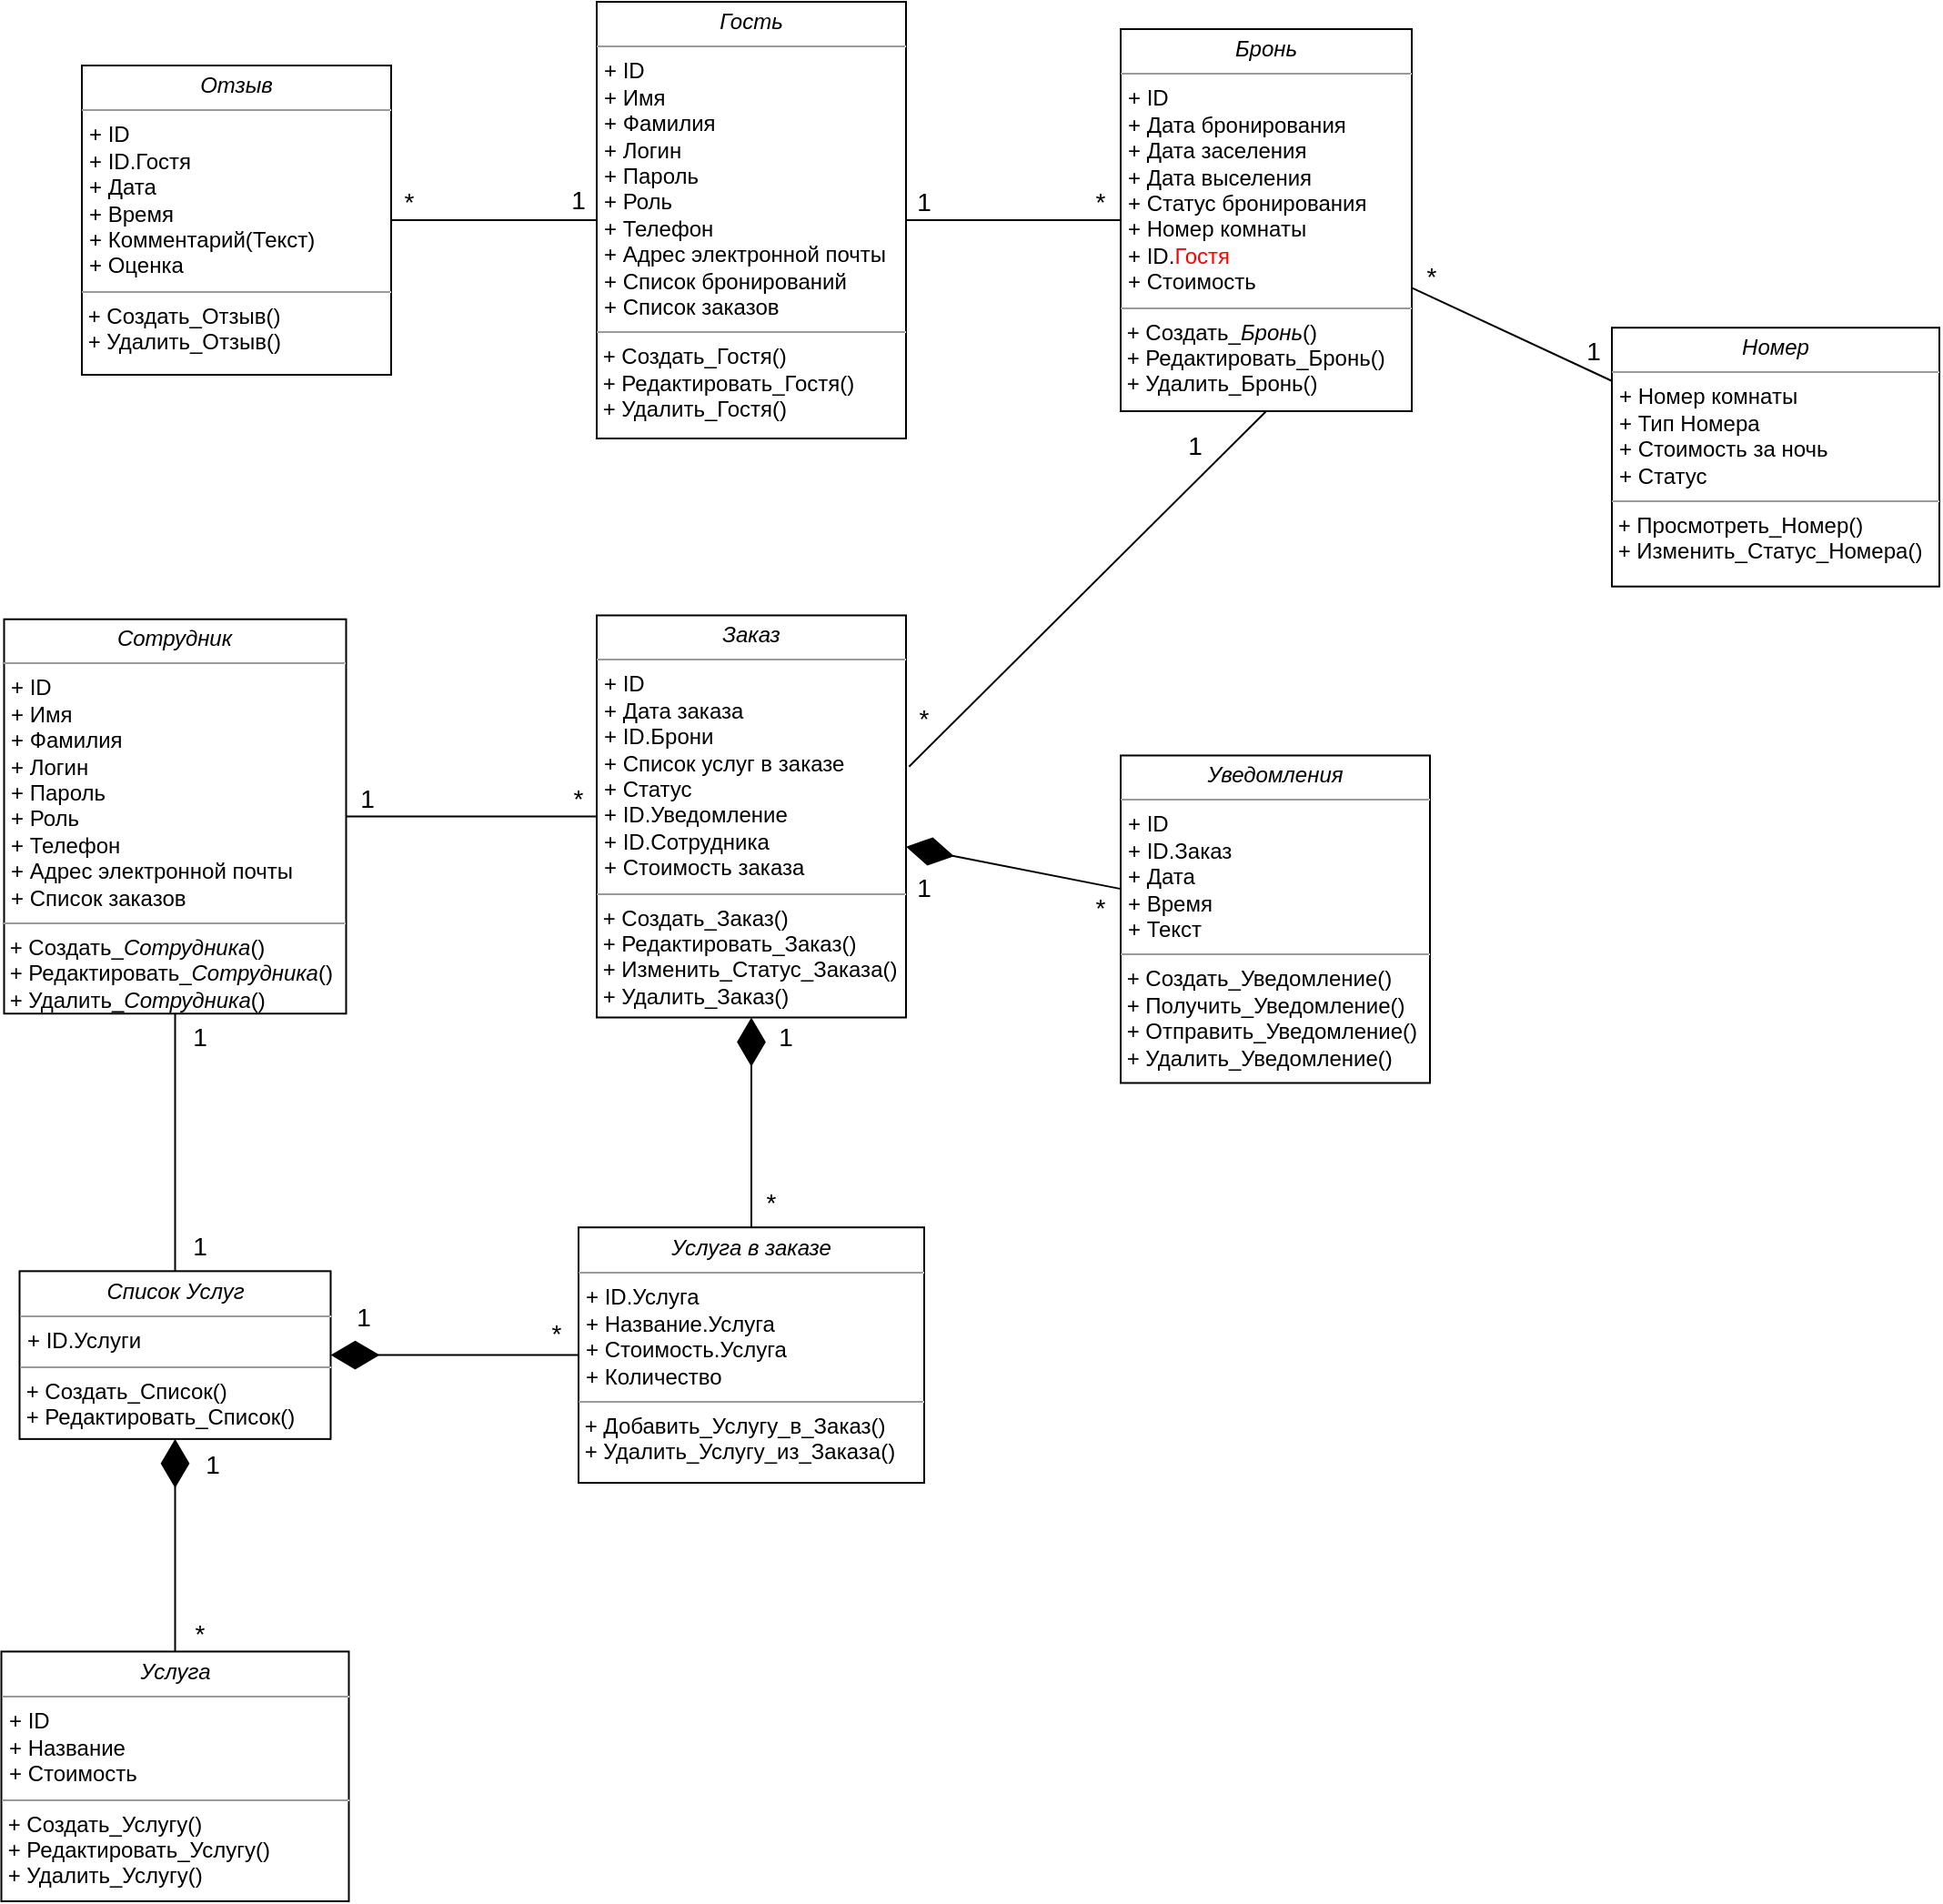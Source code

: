 <mxfile version="24.2.5" type="device" pages="5">
  <diagram id="Mn0H6SIi90Az8wgvcPGq" name="Диаграмма классов Отель2">
    <mxGraphModel dx="1884" dy="3454" grid="1" gridSize="10" guides="1" tooltips="1" connect="1" arrows="1" fold="1" page="1" pageScale="1" pageWidth="827" pageHeight="1169" math="0" shadow="0">
      <root>
        <mxCell id="0" />
        <mxCell id="1" parent="0" />
        <mxCell id="TUyqSzqOQgoNekjg0LI9-2" value="&lt;p style=&quot;margin:0px;margin-top:4px;text-align:center;&quot;&gt;&lt;i&gt;Гость&lt;/i&gt;&lt;/p&gt;&lt;hr size=&quot;1&quot;&gt;&lt;p style=&quot;margin:0px;margin-left:4px;&quot;&gt;+ &lt;font&gt;ID&lt;/font&gt;&lt;/p&gt;&lt;p style=&quot;margin:0px;margin-left:4px;&quot;&gt;+ Имя&lt;/p&gt;&lt;p style=&quot;margin:0px;margin-left:4px;&quot;&gt;+ Фамилия&lt;/p&gt;&lt;p style=&quot;margin:0px;margin-left:4px;&quot;&gt;+ Логин&lt;/p&gt;&lt;p style=&quot;margin:0px;margin-left:4px;&quot;&gt;+ Пароль&lt;/p&gt;&lt;p style=&quot;margin:0px;margin-left:4px;&quot;&gt;+ Роль&lt;/p&gt;&lt;p style=&quot;margin:0px;margin-left:4px;&quot;&gt;+ Телефон&lt;br&gt;+ Адрес электронной почты&lt;/p&gt;&lt;p style=&quot;margin:0px;margin-left:4px;&quot;&gt;+ Список бронирований&lt;/p&gt;&lt;p style=&quot;margin:0px;margin-left:4px;&quot;&gt;+ Список заказов&lt;/p&gt;&lt;hr size=&quot;1&quot;&gt;&lt;p style=&quot;margin:0px;margin-left:4px;&quot;&gt;&lt;/p&gt;&amp;nbsp;+ Создать_Гостя()&lt;br&gt;&amp;nbsp;+&amp;nbsp;Редактировать_Гостя()&lt;br&gt;&amp;nbsp;+ Удалить_Гостя()" style="verticalAlign=top;align=left;overflow=fill;fontSize=12;fontFamily=Helvetica;html=1;whiteSpace=wrap;fontColor=#000000;" parent="1" vertex="1">
          <mxGeometry x="391" y="-2314" width="170" height="239.99" as="geometry" />
        </mxCell>
        <mxCell id="TUyqSzqOQgoNekjg0LI9-4" value="&lt;p style=&quot;margin:0px;margin-top:4px;text-align:center;&quot;&gt;&lt;i&gt;Сотрудник&lt;/i&gt;&lt;/p&gt;&lt;hr size=&quot;1&quot;&gt;&lt;p style=&quot;border-color: var(--border-color); margin: 0px 0px 0px 4px;&quot;&gt;+&amp;nbsp;&lt;font style=&quot;border-color: var(--border-color);&quot;&gt;ID&lt;/font&gt;&lt;/p&gt;&lt;p style=&quot;border-color: var(--border-color); margin: 0px 0px 0px 4px;&quot;&gt;+ Имя&lt;/p&gt;&lt;p style=&quot;border-color: var(--border-color); margin: 0px 0px 0px 4px;&quot;&gt;+ Фамилия&lt;/p&gt;&lt;p style=&quot;border-color: var(--border-color); margin: 0px 0px 0px 4px;&quot;&gt;+ Логин&lt;/p&gt;&lt;p style=&quot;border-color: var(--border-color); margin: 0px 0px 0px 4px;&quot;&gt;+ Пароль&lt;/p&gt;&lt;p style=&quot;border-color: var(--border-color); margin: 0px 0px 0px 4px;&quot;&gt;+ Роль&lt;/p&gt;&lt;p style=&quot;border-color: var(--border-color); margin: 0px 0px 0px 4px;&quot;&gt;+ Телефон&lt;br style=&quot;border-color: var(--border-color);&quot;&gt;+ Адрес электронной почты&lt;/p&gt;&lt;p style=&quot;border-color: var(--border-color); margin: 0px 0px 0px 4px;&quot;&gt;+ Список заказов&lt;/p&gt;&lt;hr size=&quot;1&quot;&gt;&lt;p style=&quot;margin:0px;margin-left:4px;&quot;&gt;&lt;/p&gt;&amp;nbsp;+ Создать_&lt;i style=&quot;border-color: var(--border-color); text-align: center;&quot;&gt;Сотрудника&lt;/i&gt;()&lt;br&gt;&amp;nbsp;+&amp;nbsp;Редактировать_&lt;i style=&quot;border-color: var(--border-color); text-align: center;&quot;&gt;Сотрудника&lt;/i&gt;()&lt;br&gt;&amp;nbsp;+ Удалить_&lt;i style=&quot;border-color: var(--border-color); text-align: center;&quot;&gt;Сотрудника&lt;/i&gt;()" style="verticalAlign=top;align=left;overflow=fill;fontSize=12;fontFamily=Helvetica;html=1;whiteSpace=wrap;" parent="1" vertex="1">
          <mxGeometry x="65.25" y="-1974.64" width="188" height="216.76" as="geometry" />
        </mxCell>
        <mxCell id="TUyqSzqOQgoNekjg0LI9-10" value="&lt;p style=&quot;margin:0px;margin-top:4px;text-align:center;&quot;&gt;&lt;i&gt;Уведомления&lt;/i&gt;&lt;/p&gt;&lt;hr size=&quot;1&quot;&gt;&lt;p style=&quot;margin:0px;margin-left:4px;&quot;&gt;+ ID&lt;/p&gt;&lt;p style=&quot;margin:0px;margin-left:4px;&quot;&gt;+ ID.Заказ&lt;/p&gt;&lt;p style=&quot;margin:0px;margin-left:4px;&quot;&gt;+ Дата&lt;/p&gt;&lt;p style=&quot;margin:0px;margin-left:4px;&quot;&gt;+ Время&lt;/p&gt;&lt;p style=&quot;margin:0px;margin-left:4px;&quot;&gt;+ Текст&lt;/p&gt;&lt;hr size=&quot;1&quot;&gt;&lt;p style=&quot;margin:0px;margin-left:4px;&quot;&gt;&lt;/p&gt;&amp;nbsp;+ Создать_Уведомление()&lt;br&gt;&amp;nbsp;+ Получить_Уведомление()&lt;br&gt;&amp;nbsp;+ Отправить_Уведомление()&lt;br&gt;&amp;nbsp;+ Удалить_Уведомление()" style="verticalAlign=top;align=left;overflow=fill;fontSize=12;fontFamily=Helvetica;html=1;whiteSpace=wrap;" parent="1" vertex="1">
          <mxGeometry x="679" y="-1899.76" width="170" height="180" as="geometry" />
        </mxCell>
        <mxCell id="TUyqSzqOQgoNekjg0LI9-12" value="&lt;p style=&quot;margin:0px;margin-top:4px;text-align:center;&quot;&gt;&lt;i&gt;Заказ&lt;/i&gt;&lt;/p&gt;&lt;hr size=&quot;1&quot;&gt;&lt;p style=&quot;margin:0px;margin-left:4px;&quot;&gt;+ ID&amp;nbsp;&lt;/p&gt;&lt;p style=&quot;margin:0px;margin-left:4px;&quot;&gt;+ Дата заказа&lt;/p&gt;&lt;p style=&quot;margin:0px;margin-left:4px;&quot;&gt;+ ID.Брони&lt;/p&gt;&lt;p style=&quot;margin:0px;margin-left:4px;&quot;&gt;+ Список услуг в заказе&lt;/p&gt;&lt;p style=&quot;margin:0px;margin-left:4px;&quot;&gt;+ Статус&lt;/p&gt;&lt;p style=&quot;margin:0px;margin-left:4px;&quot;&gt;+ ID.Уведомление&lt;/p&gt;&lt;p style=&quot;margin:0px;margin-left:4px;&quot;&gt;+ ID.Сотрудника&lt;/p&gt;&lt;p style=&quot;margin:0px;margin-left:4px;&quot;&gt;+ Стоимость заказа&lt;/p&gt;&lt;hr size=&quot;1&quot;&gt;&lt;p style=&quot;margin:0px;margin-left:4px;&quot;&gt;&lt;/p&gt;&amp;nbsp;+ Создать_Заказ()&lt;br&gt;&amp;nbsp;+ Редактировать_Заказ()&lt;br&gt;&amp;nbsp;+ Изменить_Статус_Заказа()&lt;br&gt;&amp;nbsp;+ Удалить_Заказ()" style="verticalAlign=top;align=left;overflow=fill;fontSize=12;fontFamily=Helvetica;html=1;whiteSpace=wrap;" parent="1" vertex="1">
          <mxGeometry x="391" y="-1976.76" width="170" height="221" as="geometry" />
        </mxCell>
        <mxCell id="TUyqSzqOQgoNekjg0LI9-18" value="" style="endArrow=none;endFill=0;endSize=24;html=1;rounded=0;" parent="1" source="TUyqSzqOQgoNekjg0LI9-4" target="TUyqSzqOQgoNekjg0LI9-12" edge="1">
          <mxGeometry width="160" relative="1" as="geometry">
            <mxPoint x="-765.5" y="-2230.26" as="sourcePoint" />
            <mxPoint x="-420" y="-2325.76" as="targetPoint" />
          </mxGeometry>
        </mxCell>
        <mxCell id="TUyqSzqOQgoNekjg0LI9-20" value="" style="endArrow=diamondThin;endFill=1;endSize=24;html=1;rounded=0;" parent="1" source="TUyqSzqOQgoNekjg0LI9-10" target="TUyqSzqOQgoNekjg0LI9-12" edge="1">
          <mxGeometry width="160" relative="1" as="geometry">
            <mxPoint x="992.5" y="-1816.89" as="sourcePoint" />
            <mxPoint x="381" y="-1730.39" as="targetPoint" />
          </mxGeometry>
        </mxCell>
        <mxCell id="kSS3IpejAgE-Pw-nkBjr-1" value="&lt;p style=&quot;margin:0px;margin-top:4px;text-align:center;&quot;&gt;&lt;i&gt;Отзыв&lt;/i&gt;&lt;/p&gt;&lt;hr size=&quot;1&quot;&gt;&lt;p style=&quot;margin:0px;margin-left:4px;&quot;&gt;+ ID&lt;/p&gt;&lt;p style=&quot;margin:0px;margin-left:4px;&quot;&gt;+ ID.Гостя&lt;/p&gt;&lt;p style=&quot;margin:0px;margin-left:4px;&quot;&gt;+ Дата&lt;/p&gt;&lt;p style=&quot;margin:0px;margin-left:4px;&quot;&gt;+ Время&lt;/p&gt;&lt;p style=&quot;margin:0px;margin-left:4px;&quot;&gt;+ Комментарий(Текст)&lt;/p&gt;&lt;p style=&quot;margin:0px;margin-left:4px;&quot;&gt;+ Оценка&lt;/p&gt;&lt;hr size=&quot;1&quot;&gt;&lt;p style=&quot;margin:0px;margin-left:4px;&quot;&gt;&lt;/p&gt;&amp;nbsp;+ Создать_Отзыв()&lt;br style=&quot;border-color: var(--border-color);&quot;&gt;&amp;nbsp;+ Удалить_Отзыв()" style="verticalAlign=top;align=left;overflow=fill;fontSize=12;fontFamily=Helvetica;html=1;whiteSpace=wrap;" parent="1" vertex="1">
          <mxGeometry x="108" y="-2279" width="170" height="170" as="geometry" />
        </mxCell>
        <mxCell id="kSS3IpejAgE-Pw-nkBjr-3" value="&lt;p style=&quot;margin:0px;margin-top:4px;text-align:center;&quot;&gt;&lt;i&gt;Список Услуг&lt;/i&gt;&lt;/p&gt;&lt;hr size=&quot;1&quot;&gt;&lt;p style=&quot;margin:0px;margin-left:4px;&quot;&gt;&lt;span style=&quot;background-color: initial;&quot;&gt;+ ID.Услуги&lt;/span&gt;&lt;/p&gt;&lt;hr size=&quot;1&quot;&gt;&lt;p style=&quot;margin:0px;margin-left:4px;&quot;&gt;&lt;/p&gt;&amp;nbsp;&lt;font&gt;+ Создать_Список()&lt;br&gt;&amp;nbsp;+ Редактировать_Список()&lt;br&gt;&lt;/font&gt;" style="verticalAlign=top;align=left;overflow=fill;fontSize=12;fontFamily=Helvetica;html=1;whiteSpace=wrap;fontColor=#000000;" parent="1" vertex="1">
          <mxGeometry x="73.75" y="-1616.33" width="171" height="92.26" as="geometry" />
        </mxCell>
        <mxCell id="kSS3IpejAgE-Pw-nkBjr-4" value="&lt;p style=&quot;margin:0px;margin-top:4px;text-align:center;&quot;&gt;&lt;i&gt;Номер&lt;/i&gt;&lt;/p&gt;&lt;hr size=&quot;1&quot;&gt;&lt;p style=&quot;margin:0px;margin-left:4px;&quot;&gt;+ Номер комнаты&lt;/p&gt;&lt;p style=&quot;margin:0px;margin-left:4px;&quot;&gt;&lt;span style=&quot;background-color: initial;&quot;&gt;+ Тип Номера&lt;/span&gt;&lt;br&gt;&lt;/p&gt;&lt;p style=&quot;margin:0px;margin-left:4px;&quot;&gt;+ Стоимость за ночь&lt;/p&gt;&lt;p style=&quot;margin:0px;margin-left:4px;&quot;&gt;+ Статус&lt;/p&gt;&lt;hr size=&quot;1&quot;&gt;&lt;p style=&quot;margin:0px;margin-left:4px;&quot;&gt;&lt;/p&gt;&amp;nbsp;+ Просмотреть_Номер()&lt;br style=&quot;border-color: var(--border-color);&quot;&gt;&amp;nbsp;+ Изменить_Статус_Номера()" style="verticalAlign=top;align=left;overflow=fill;fontSize=12;fontFamily=Helvetica;html=1;whiteSpace=wrap;" parent="1" vertex="1">
          <mxGeometry x="949" y="-2134.89" width="180" height="142.25" as="geometry" />
        </mxCell>
        <mxCell id="kSS3IpejAgE-Pw-nkBjr-5" value="&lt;p style=&quot;margin:0px;margin-top:4px;text-align:center;&quot;&gt;&lt;i&gt;Бронь&lt;/i&gt;&lt;/p&gt;&lt;hr size=&quot;1&quot;&gt;&lt;p style=&quot;margin:0px;margin-left:4px;&quot;&gt;+ &lt;font&gt;ID&lt;/font&gt;&lt;/p&gt;&lt;p style=&quot;margin:0px;margin-left:4px;&quot;&gt;&lt;span style=&quot;background-color: initial;&quot;&gt;+ Дата бронирования&lt;/span&gt;&lt;br&gt;&lt;/p&gt;&lt;p style=&quot;margin:0px;margin-left:4px;&quot;&gt;+ Дата заселения&amp;nbsp;&lt;/p&gt;&lt;p style=&quot;margin:0px;margin-left:4px;&quot;&gt;+ Дата выселения&lt;/p&gt;&lt;p style=&quot;margin:0px;margin-left:4px;&quot;&gt;+ Статус бронирования&lt;/p&gt;&lt;p style=&quot;margin:0px;margin-left:4px;&quot;&gt;+ Номер комнаты&lt;/p&gt;&lt;p style=&quot;margin:0px;margin-left:4px;&quot;&gt;+ ID.&lt;font color=&quot;#ff0000&quot;&gt;Гостя&lt;/font&gt;&lt;/p&gt;&lt;p style=&quot;margin:0px;margin-left:4px;&quot;&gt;+ Стоимость&lt;/p&gt;&lt;hr size=&quot;1&quot;&gt;&lt;p style=&quot;margin:0px;margin-left:4px;&quot;&gt;&lt;/p&gt;&amp;nbsp;+ Создать_&lt;i style=&quot;border-color: var(--border-color); text-align: center;&quot;&gt;Бронь&lt;/i&gt;()&lt;br&gt;&amp;nbsp;+ Редактировать_Бронь()&lt;br&gt;&amp;nbsp;+ Удалить_Бронь()" style="verticalAlign=top;align=left;overflow=fill;fontSize=12;fontFamily=Helvetica;html=1;whiteSpace=wrap;fontColor=#000000;" parent="1" vertex="1">
          <mxGeometry x="679" y="-2299" width="160" height="210" as="geometry" />
        </mxCell>
        <mxCell id="kSS3IpejAgE-Pw-nkBjr-6" value="" style="rounded=0;orthogonalLoop=1;jettySize=auto;html=1;endArrow=none;endFill=0;" parent="1" source="kSS3IpejAgE-Pw-nkBjr-3" target="TUyqSzqOQgoNekjg0LI9-4" edge="1">
          <mxGeometry relative="1" as="geometry">
            <mxPoint x="-279" y="-2119.76" as="targetPoint" />
            <mxPoint x="-278" y="-2203.76" as="sourcePoint" />
          </mxGeometry>
        </mxCell>
        <mxCell id="kSS3IpejAgE-Pw-nkBjr-7" value="" style="rounded=0;orthogonalLoop=1;jettySize=auto;html=1;endArrow=none;endFill=0;" parent="1" source="kSS3IpejAgE-Pw-nkBjr-5" target="TUyqSzqOQgoNekjg0LI9-2" edge="1">
          <mxGeometry relative="1" as="geometry">
            <mxPoint x="486" y="-1966.76" as="targetPoint" />
            <mxPoint x="487" y="-2050.76" as="sourcePoint" />
          </mxGeometry>
        </mxCell>
        <mxCell id="kSS3IpejAgE-Pw-nkBjr-8" value="" style="rounded=0;orthogonalLoop=1;jettySize=auto;html=1;endArrow=none;endFill=0;" parent="1" source="kSS3IpejAgE-Pw-nkBjr-1" target="TUyqSzqOQgoNekjg0LI9-2" edge="1">
          <mxGeometry relative="1" as="geometry">
            <mxPoint x="193" y="-1992.88" as="targetPoint" />
            <mxPoint x="214" y="-2115.64" as="sourcePoint" />
          </mxGeometry>
        </mxCell>
        <mxCell id="kSS3IpejAgE-Pw-nkBjr-9" value="" style="rounded=0;orthogonalLoop=1;jettySize=auto;html=1;endArrow=none;endFill=0;" parent="1" source="kSS3IpejAgE-Pw-nkBjr-4" target="kSS3IpejAgE-Pw-nkBjr-5" edge="1">
          <mxGeometry relative="1" as="geometry">
            <mxPoint x="506" y="-1946.76" as="targetPoint" />
            <mxPoint x="507" y="-2030.76" as="sourcePoint" />
          </mxGeometry>
        </mxCell>
        <mxCell id="PVWRgJBkHfCMYrpXWdN1-1" value="&lt;font color=&quot;#000000&quot;&gt;1&lt;/font&gt;" style="text;html=1;strokeColor=none;fillColor=none;align=center;verticalAlign=middle;whiteSpace=wrap;rounded=0;fontSize=14;fontColor=#FF0000;" parent="1" vertex="1">
          <mxGeometry x="371" y="-2214.76" width="20" height="20" as="geometry" />
        </mxCell>
        <mxCell id="PVWRgJBkHfCMYrpXWdN1-2" value="&lt;font color=&quot;#000000&quot;&gt;*&lt;/font&gt;" style="text;html=1;strokeColor=none;fillColor=none;align=center;verticalAlign=middle;whiteSpace=wrap;rounded=0;fontSize=14;fontColor=#FF0000;" parent="1" vertex="1">
          <mxGeometry x="277.5" y="-2213.76" width="20" height="20" as="geometry" />
        </mxCell>
        <mxCell id="PVWRgJBkHfCMYrpXWdN1-3" value="&lt;font color=&quot;#000000&quot;&gt;1&lt;/font&gt;" style="text;html=1;strokeColor=none;fillColor=none;align=center;verticalAlign=middle;whiteSpace=wrap;rounded=0;fontSize=14;fontColor=#FF0000;" parent="1" vertex="1">
          <mxGeometry x="561" y="-2213.76" width="20" height="20" as="geometry" />
        </mxCell>
        <mxCell id="PVWRgJBkHfCMYrpXWdN1-5" value="&lt;font color=&quot;#000000&quot;&gt;*&lt;/font&gt;" style="text;html=1;strokeColor=none;fillColor=none;align=center;verticalAlign=middle;whiteSpace=wrap;rounded=0;fontSize=14;fontColor=#FF0000;" parent="1" vertex="1">
          <mxGeometry x="840" y="-2172.76" width="20" height="20" as="geometry" />
        </mxCell>
        <mxCell id="PVWRgJBkHfCMYrpXWdN1-7" value="&lt;font color=&quot;#000000&quot;&gt;1&lt;/font&gt;" style="text;html=1;strokeColor=none;fillColor=none;align=center;verticalAlign=middle;whiteSpace=wrap;rounded=0;fontSize=14;fontColor=#FF0000;" parent="1" vertex="1">
          <mxGeometry x="929" y="-2131.76" width="20" height="20" as="geometry" />
        </mxCell>
        <mxCell id="PVWRgJBkHfCMYrpXWdN1-9" value="&lt;font color=&quot;#000000&quot;&gt;*&lt;/font&gt;" style="text;html=1;strokeColor=none;fillColor=none;align=center;verticalAlign=middle;whiteSpace=wrap;rounded=0;fontSize=14;fontColor=#FF0000;" parent="1" vertex="1">
          <mxGeometry x="658" y="-2213.76" width="20" height="20" as="geometry" />
        </mxCell>
        <mxCell id="PVWRgJBkHfCMYrpXWdN1-10" value="&lt;font color=&quot;#000000&quot;&gt;1&lt;/font&gt;" style="text;html=1;strokeColor=none;fillColor=none;align=center;verticalAlign=middle;whiteSpace=wrap;rounded=0;fontSize=14;fontColor=#FF0000;" parent="1" vertex="1">
          <mxGeometry x="254.75" y="-1885.76" width="20" height="20" as="geometry" />
        </mxCell>
        <mxCell id="CAxcjT9ydt-PrF1Jhri6-1" value="&lt;font color=&quot;#000000&quot;&gt;*&lt;/font&gt;" style="text;html=1;strokeColor=none;fillColor=none;align=center;verticalAlign=middle;whiteSpace=wrap;rounded=0;fontSize=14;fontColor=#FF0000;" parent="1" vertex="1">
          <mxGeometry x="477" y="-1663.76" width="20" height="20" as="geometry" />
        </mxCell>
        <mxCell id="CAxcjT9ydt-PrF1Jhri6-2" value="&lt;font color=&quot;#000000&quot;&gt;*&lt;/font&gt;" style="text;html=1;strokeColor=none;fillColor=none;align=center;verticalAlign=middle;whiteSpace=wrap;rounded=0;fontSize=14;fontColor=#FF0000;" parent="1" vertex="1">
          <mxGeometry x="658" y="-1825.76" width="20" height="20" as="geometry" />
        </mxCell>
        <mxCell id="wSQAXSIrFoFniHxZbmyQ-1" value="&lt;font color=&quot;#000000&quot;&gt;1&lt;/font&gt;" style="text;html=1;strokeColor=none;fillColor=none;align=center;verticalAlign=middle;whiteSpace=wrap;rounded=0;fontSize=14;fontColor=#FF0000;" parent="1" vertex="1">
          <mxGeometry x="561" y="-1836.76" width="20" height="20" as="geometry" />
        </mxCell>
        <mxCell id="W2CWQnAI7z32_8Wm4Pcd-1" value="&lt;p style=&quot;margin:0px;margin-top:4px;text-align:center;&quot;&gt;&lt;i&gt;Услуга в заказе&lt;/i&gt;&lt;/p&gt;&lt;hr size=&quot;1&quot;&gt;&lt;p style=&quot;margin:0px;margin-left:4px;&quot;&gt;+ ID.Услуга&lt;/p&gt;&lt;p style=&quot;margin:0px;margin-left:4px;&quot;&gt;+ Название.Услуга&lt;/p&gt;&lt;p style=&quot;margin:0px;margin-left:4px;&quot;&gt;+ Стоимость.Услуга&lt;/p&gt;&lt;p style=&quot;margin:0px;margin-left:4px;&quot;&gt;+ Количество&lt;/p&gt;&lt;hr size=&quot;1&quot;&gt;&lt;p style=&quot;margin:0px;margin-left:4px;&quot;&gt;&lt;/p&gt;&amp;nbsp;+ Добавить_Услугу_в_Заказ()&lt;br style=&quot;border-color: var(--border-color);&quot;&gt;&amp;nbsp;+ Удалить_Услугу_из_Заказа()" style="verticalAlign=top;align=left;overflow=fill;fontSize=12;fontFamily=Helvetica;html=1;whiteSpace=wrap;" parent="1" vertex="1">
          <mxGeometry x="381" y="-1640.39" width="190" height="140.39" as="geometry" />
        </mxCell>
        <mxCell id="QPmcwOU5kFi-2oVVnhhO-1" value="" style="endArrow=diamondThin;endFill=1;endSize=24;html=1;rounded=0;" parent="1" source="W2CWQnAI7z32_8Wm4Pcd-1" target="TUyqSzqOQgoNekjg0LI9-12" edge="1">
          <mxGeometry width="160" relative="1" as="geometry">
            <mxPoint x="270" y="-1850.76" as="sourcePoint" />
            <mxPoint x="401" y="-1850.76" as="targetPoint" />
          </mxGeometry>
        </mxCell>
        <mxCell id="QPmcwOU5kFi-2oVVnhhO-2" value="" style="endArrow=diamondThin;endFill=1;endSize=24;html=1;rounded=0;" parent="1" source="W2CWQnAI7z32_8Wm4Pcd-1" target="kSS3IpejAgE-Pw-nkBjr-3" edge="1">
          <mxGeometry width="160" relative="1" as="geometry">
            <mxPoint x="-410" y="-2036.263" as="sourcePoint" />
            <mxPoint x="-570" y="-2300.26" as="targetPoint" />
          </mxGeometry>
        </mxCell>
        <mxCell id="3KzK2jWMfJ9l-b4bgaI5-1" value="&lt;font color=&quot;#000000&quot;&gt;1&lt;/font&gt;" style="text;html=1;strokeColor=none;fillColor=none;align=center;verticalAlign=middle;whiteSpace=wrap;rounded=0;fontSize=14;fontColor=#FF0000;" parent="1" vertex="1">
          <mxGeometry x="485" y="-1754.76" width="20" height="20" as="geometry" />
        </mxCell>
        <mxCell id="3KzK2jWMfJ9l-b4bgaI5-2" value="&lt;font color=&quot;#000000&quot;&gt;*&lt;/font&gt;" style="text;html=1;strokeColor=none;fillColor=none;align=center;verticalAlign=middle;whiteSpace=wrap;rounded=0;fontSize=14;fontColor=#FF0000;" parent="1" vertex="1">
          <mxGeometry x="359" y="-1591.76" width="20" height="20" as="geometry" />
        </mxCell>
        <mxCell id="rC5QjmjiyyWOnJuttK96-1" value="&lt;p style=&quot;margin:0px;margin-top:4px;text-align:center;&quot;&gt;&lt;i&gt;Услуга&lt;/i&gt;&lt;/p&gt;&lt;hr size=&quot;1&quot;&gt;&lt;p style=&quot;margin:0px;margin-left:4px;&quot;&gt;+ &lt;font&gt;ID&lt;/font&gt;&lt;/p&gt;&lt;p style=&quot;margin:0px;margin-left:4px;&quot;&gt;+ Название&lt;/p&gt;&lt;p style=&quot;margin:0px;margin-left:4px;&quot;&gt;+ Стоимость&lt;br&gt;&lt;/p&gt;&lt;hr size=&quot;1&quot;&gt;&lt;p style=&quot;margin:0px;margin-left:4px;&quot;&gt;&lt;/p&gt;&amp;nbsp;&lt;font&gt;+ Создать_Услугу()&lt;br&gt;&amp;nbsp;+ Редактировать_Услугу()&lt;br style=&quot;border-color: var(--border-color);&quot;&gt;&amp;nbsp;+&amp;nbsp;Удалить_Услугу()&lt;br&gt;&lt;/font&gt;" style="verticalAlign=top;align=left;overflow=fill;fontSize=12;fontFamily=Helvetica;html=1;whiteSpace=wrap;fontColor=#000000;" parent="1" vertex="1">
          <mxGeometry x="63.75" y="-1407.26" width="191" height="137.26" as="geometry" />
        </mxCell>
        <mxCell id="No7-FgLYtJA7E1SupHLU-5" value="" style="endArrow=diamondThin;endFill=1;endSize=24;html=1;rounded=0;" parent="1" source="rC5QjmjiyyWOnJuttK96-1" target="kSS3IpejAgE-Pw-nkBjr-3" edge="1">
          <mxGeometry width="160" relative="1" as="geometry">
            <mxPoint x="-9" y="-1567.26" as="sourcePoint" />
            <mxPoint x="99" y="-1567.26" as="targetPoint" />
          </mxGeometry>
        </mxCell>
        <mxCell id="WILuzRes3tmhYTaVjAVa-1" value="&lt;font color=&quot;#000000&quot;&gt;*&lt;/font&gt;" style="text;html=1;strokeColor=none;fillColor=none;align=center;verticalAlign=middle;whiteSpace=wrap;rounded=0;fontSize=14;fontColor=#FF0000;" parent="1" vertex="1">
          <mxGeometry x="163" y="-1427.26" width="20" height="20" as="geometry" />
        </mxCell>
        <mxCell id="WILuzRes3tmhYTaVjAVa-2" value="&lt;font color=&quot;#000000&quot;&gt;1&lt;/font&gt;" style="text;html=1;strokeColor=none;fillColor=none;align=center;verticalAlign=middle;whiteSpace=wrap;rounded=0;fontSize=14;fontColor=#FF0000;" parent="1" vertex="1">
          <mxGeometry x="170" y="-1520" width="20" height="20" as="geometry" />
        </mxCell>
        <mxCell id="Em_grruTusOJ0Pk4u6x4-1" value="&lt;font color=&quot;#000000&quot;&gt;*&lt;/font&gt;" style="text;html=1;strokeColor=none;fillColor=none;align=center;verticalAlign=middle;whiteSpace=wrap;rounded=0;fontSize=14;fontColor=#FF0000;" parent="1" vertex="1">
          <mxGeometry x="371" y="-1885.76" width="20" height="20" as="geometry" />
        </mxCell>
        <mxCell id="KlbicDKweKBnavjFiyZi-3" value="&lt;font color=&quot;#000000&quot;&gt;1&lt;/font&gt;" style="text;html=1;strokeColor=none;fillColor=none;align=center;verticalAlign=middle;whiteSpace=wrap;rounded=0;fontSize=14;fontColor=#FF0000;" parent="1" vertex="1">
          <mxGeometry x="710" y="-2080.0" width="20" height="20" as="geometry" />
        </mxCell>
        <mxCell id="KlbicDKweKBnavjFiyZi-4" value="&lt;font color=&quot;#000000&quot;&gt;*&lt;/font&gt;" style="text;html=1;strokeColor=none;fillColor=none;align=center;verticalAlign=middle;whiteSpace=wrap;rounded=0;fontSize=14;fontColor=#FF0000;" parent="1" vertex="1">
          <mxGeometry x="561" y="-1930" width="20" height="20" as="geometry" />
        </mxCell>
        <mxCell id="KlbicDKweKBnavjFiyZi-6" value="&lt;font color=&quot;#000000&quot;&gt;1&lt;/font&gt;" style="text;html=1;strokeColor=none;fillColor=none;align=center;verticalAlign=middle;whiteSpace=wrap;rounded=0;fontSize=14;fontColor=#FF0000;" parent="1" vertex="1">
          <mxGeometry x="163" y="-1754.76" width="20" height="20" as="geometry" />
        </mxCell>
        <mxCell id="KlbicDKweKBnavjFiyZi-7" value="&lt;font color=&quot;#000000&quot;&gt;1&lt;/font&gt;" style="text;html=1;strokeColor=none;fillColor=none;align=center;verticalAlign=middle;whiteSpace=wrap;rounded=0;fontSize=14;fontColor=#FF0000;" parent="1" vertex="1">
          <mxGeometry x="163" y="-1640.39" width="20" height="20" as="geometry" />
        </mxCell>
        <mxCell id="xHRCkgeMhxPThx90ckh8-1" value="&lt;font color=&quot;#000000&quot;&gt;1&lt;/font&gt;" style="text;html=1;strokeColor=none;fillColor=none;align=center;verticalAlign=middle;whiteSpace=wrap;rounded=0;fontSize=14;fontColor=#FF0000;" parent="1" vertex="1">
          <mxGeometry x="253.25" y="-1600.76" width="20" height="20" as="geometry" />
        </mxCell>
        <mxCell id="1rJLQeMD9GsTeHQCHnMA-2" value="" style="rounded=0;orthogonalLoop=1;jettySize=auto;html=1;endArrow=none;endFill=0;entryX=1.01;entryY=0.376;entryDx=0;entryDy=0;entryPerimeter=0;exitX=0.5;exitY=1;exitDx=0;exitDy=0;" parent="1" source="kSS3IpejAgE-Pw-nkBjr-5" target="TUyqSzqOQgoNekjg0LI9-12" edge="1">
          <mxGeometry relative="1" as="geometry">
            <mxPoint x="630" y="-1880" as="targetPoint" />
            <mxPoint x="740" y="-2060" as="sourcePoint" />
          </mxGeometry>
        </mxCell>
      </root>
    </mxGraphModel>
  </diagram>
  <diagram id="Q-UZPJJbRyS9wGZnSYel" name="Страница — 2">
    <mxGraphModel dx="3471" dy="3845" grid="1" gridSize="10" guides="1" tooltips="1" connect="1" arrows="1" fold="1" page="1" pageScale="1" pageWidth="1169" pageHeight="827" math="0" shadow="0">
      <root>
        <mxCell id="0" />
        <mxCell id="1" parent="0" />
        <mxCell id="c2Mpzhx-jhj8y0us0laf-1" value="&lt;p style=&quot;margin:0px;margin-top:4px;text-align:center;&quot;&gt;&lt;i&gt;Гость&lt;/i&gt;&lt;/p&gt;&lt;hr size=&quot;1&quot;&gt;&lt;p style=&quot;margin:0px;margin-left:4px;&quot;&gt;+ &lt;font&gt;ID&lt;/font&gt;&lt;/p&gt;&lt;p style=&quot;margin:0px;margin-left:4px;&quot;&gt;+ Имя&lt;/p&gt;&lt;p style=&quot;margin:0px;margin-left:4px;&quot;&gt;+ Фамилия&lt;/p&gt;&lt;p style=&quot;margin:0px;margin-left:4px;&quot;&gt;+ Логин&lt;/p&gt;&lt;p style=&quot;margin:0px;margin-left:4px;&quot;&gt;+ Пароль&lt;/p&gt;&lt;p style=&quot;margin:0px;margin-left:4px;&quot;&gt;+ Телефон&lt;br&gt;+ Адрес электронной почты&lt;/p&gt;&lt;p style=&quot;margin:0px;margin-left:4px;&quot;&gt;+ Список бронирований&lt;/p&gt;&lt;p style=&quot;margin:0px;margin-left:4px;&quot;&gt;+ Список заказов&lt;/p&gt;&lt;hr size=&quot;1&quot;&gt;&lt;p style=&quot;margin:0px;margin-left:4px;&quot;&gt;&lt;/p&gt;&amp;nbsp;+ Создать_Гостя()&lt;br&gt;&amp;nbsp;+&amp;nbsp;Редактировать_Гостя()&lt;br&gt;&amp;nbsp;+ Удалить_Гостя()" style="verticalAlign=top;align=left;overflow=fill;fontSize=12;fontFamily=Helvetica;html=1;whiteSpace=wrap;fontColor=#000000;" parent="1" vertex="1">
          <mxGeometry x="391" y="-2314" width="170" height="239.99" as="geometry" />
        </mxCell>
        <mxCell id="c2Mpzhx-jhj8y0us0laf-2" value="&lt;p style=&quot;margin:0px;margin-top:4px;text-align:center;&quot;&gt;&lt;i&gt;Сотрудник(Пользователь)&lt;/i&gt;&lt;/p&gt;&lt;hr size=&quot;1&quot;&gt;&lt;p style=&quot;border-color: var(--border-color); margin: 0px 0px 0px 4px;&quot;&gt;+&amp;nbsp;&lt;font style=&quot;border-color: var(--border-color);&quot;&gt;ID&lt;/font&gt;&lt;/p&gt;&lt;p style=&quot;border-color: var(--border-color); margin: 0px 0px 0px 4px;&quot;&gt;+ Имя&lt;/p&gt;&lt;p style=&quot;border-color: var(--border-color); margin: 0px 0px 0px 4px;&quot;&gt;+ Фамилия&lt;/p&gt;&lt;p style=&quot;border-color: var(--border-color); margin: 0px 0px 0px 4px;&quot;&gt;+ Логин&lt;/p&gt;&lt;p style=&quot;border-color: var(--border-color); margin: 0px 0px 0px 4px;&quot;&gt;+ Пароль&lt;/p&gt;&lt;p style=&quot;border-color: var(--border-color); margin: 0px 0px 0px 4px;&quot;&gt;+ Роль&lt;/p&gt;&lt;p style=&quot;border-color: var(--border-color); margin: 0px 0px 0px 4px;&quot;&gt;+ Телефон&lt;br style=&quot;border-color: var(--border-color);&quot;&gt;+ Адрес электронной почты&lt;/p&gt;&lt;p style=&quot;border-color: var(--border-color); margin: 0px 0px 0px 4px;&quot;&gt;+ Список заказов&lt;/p&gt;&lt;hr size=&quot;1&quot;&gt;&lt;p style=&quot;margin:0px;margin-left:4px;&quot;&gt;&lt;/p&gt;&amp;nbsp;+ Создать_&lt;i style=&quot;border-color: var(--border-color); text-align: center;&quot;&gt;Сотрудника&lt;/i&gt;()&lt;br&gt;&amp;nbsp;+&amp;nbsp;Редактировать_&lt;i style=&quot;border-color: var(--border-color); text-align: center;&quot;&gt;Сотрудника&lt;/i&gt;()&lt;br&gt;&amp;nbsp;+ Удалить_&lt;i style=&quot;border-color: var(--border-color); text-align: center;&quot;&gt;Сотрудника&lt;/i&gt;()" style="verticalAlign=top;align=left;overflow=fill;fontSize=12;fontFamily=Helvetica;html=1;whiteSpace=wrap;" parent="1" vertex="1">
          <mxGeometry x="65.25" y="-1974.64" width="188" height="216.76" as="geometry" />
        </mxCell>
        <mxCell id="c2Mpzhx-jhj8y0us0laf-3" value="&lt;p style=&quot;margin:0px;margin-top:4px;text-align:center;&quot;&gt;&lt;i&gt;Уведомления&lt;/i&gt;&lt;/p&gt;&lt;hr size=&quot;1&quot;&gt;&lt;p style=&quot;margin:0px;margin-left:4px;&quot;&gt;+ ID&lt;/p&gt;&lt;p style=&quot;margin:0px;margin-left:4px;&quot;&gt;+ ID.Заказ&lt;/p&gt;&lt;p style=&quot;margin:0px;margin-left:4px;&quot;&gt;+ Дата&lt;/p&gt;&lt;p style=&quot;margin:0px;margin-left:4px;&quot;&gt;+ Время&lt;/p&gt;&lt;p style=&quot;margin:0px;margin-left:4px;&quot;&gt;+ Текст&lt;/p&gt;&lt;hr size=&quot;1&quot;&gt;&lt;p style=&quot;margin:0px;margin-left:4px;&quot;&gt;&lt;/p&gt;&amp;nbsp;+ Создать_Уведомление()&lt;br&gt;&amp;nbsp;+ Получить_Уведомление()&lt;br&gt;&amp;nbsp;+ Отправить_Уведомление()&lt;br&gt;&amp;nbsp;+ Удалить_Уведомление()" style="verticalAlign=top;align=left;overflow=fill;fontSize=12;fontFamily=Helvetica;html=1;whiteSpace=wrap;" parent="1" vertex="1">
          <mxGeometry x="679" y="-1899.76" width="170" height="180" as="geometry" />
        </mxCell>
        <mxCell id="c2Mpzhx-jhj8y0us0laf-4" value="&lt;p style=&quot;margin:0px;margin-top:4px;text-align:center;&quot;&gt;&lt;i&gt;Заказ&lt;/i&gt;&lt;/p&gt;&lt;hr size=&quot;1&quot;&gt;&lt;p style=&quot;margin:0px;margin-left:4px;&quot;&gt;+ ID&amp;nbsp;&lt;/p&gt;&lt;p style=&quot;margin:0px;margin-left:4px;&quot;&gt;+ Дата заказа&lt;/p&gt;&lt;p style=&quot;margin:0px;margin-left:4px;&quot;&gt;+ ID.Брони&lt;/p&gt;&lt;p style=&quot;margin:0px;margin-left:4px;&quot;&gt;+ Список услуг в заказе&lt;/p&gt;&lt;p style=&quot;margin:0px;margin-left:4px;&quot;&gt;+ Статус&lt;/p&gt;&lt;p style=&quot;margin:0px;margin-left:4px;&quot;&gt;+ ID.Уведомление&lt;/p&gt;&lt;p style=&quot;margin:0px;margin-left:4px;&quot;&gt;+ ID.Сотрудника&lt;/p&gt;&lt;p style=&quot;margin:0px;margin-left:4px;&quot;&gt;+ Стоимость заказа&lt;/p&gt;&lt;hr size=&quot;1&quot;&gt;&lt;p style=&quot;margin:0px;margin-left:4px;&quot;&gt;&lt;/p&gt;&amp;nbsp;+ Создать_Заказ()&lt;br&gt;&amp;nbsp;+ Редактировать_Заказ()&lt;br&gt;&amp;nbsp;+ Изменить_Статус_Заказа()&lt;br&gt;&amp;nbsp;+ Удалить_Заказ()" style="verticalAlign=top;align=left;overflow=fill;fontSize=12;fontFamily=Helvetica;html=1;whiteSpace=wrap;" parent="1" vertex="1">
          <mxGeometry x="391" y="-1976.76" width="170" height="221" as="geometry" />
        </mxCell>
        <mxCell id="c2Mpzhx-jhj8y0us0laf-5" value="" style="endArrow=none;endFill=0;endSize=24;html=1;rounded=0;" parent="1" source="c2Mpzhx-jhj8y0us0laf-2" target="c2Mpzhx-jhj8y0us0laf-4" edge="1">
          <mxGeometry width="160" relative="1" as="geometry">
            <mxPoint x="-765.5" y="-2230.26" as="sourcePoint" />
            <mxPoint x="-420" y="-2325.76" as="targetPoint" />
          </mxGeometry>
        </mxCell>
        <mxCell id="c2Mpzhx-jhj8y0us0laf-6" value="" style="endArrow=diamondThin;endFill=1;endSize=24;html=1;rounded=0;" parent="1" source="c2Mpzhx-jhj8y0us0laf-3" target="c2Mpzhx-jhj8y0us0laf-4" edge="1">
          <mxGeometry width="160" relative="1" as="geometry">
            <mxPoint x="992.5" y="-1816.89" as="sourcePoint" />
            <mxPoint x="381" y="-1730.39" as="targetPoint" />
          </mxGeometry>
        </mxCell>
        <mxCell id="c2Mpzhx-jhj8y0us0laf-7" value="&lt;p style=&quot;margin:0px;margin-top:4px;text-align:center;&quot;&gt;&lt;i&gt;Отзыв&lt;/i&gt;&lt;/p&gt;&lt;hr size=&quot;1&quot;&gt;&lt;p style=&quot;margin:0px;margin-left:4px;&quot;&gt;+ ID&lt;/p&gt;&lt;p style=&quot;margin:0px;margin-left:4px;&quot;&gt;+ ID.Гостя&lt;/p&gt;&lt;p style=&quot;margin:0px;margin-left:4px;&quot;&gt;+ Дата&lt;/p&gt;&lt;p style=&quot;margin:0px;margin-left:4px;&quot;&gt;+ Время&lt;/p&gt;&lt;p style=&quot;margin:0px;margin-left:4px;&quot;&gt;+ Комментарий(Текст)&lt;/p&gt;&lt;p style=&quot;margin:0px;margin-left:4px;&quot;&gt;+ Оценка&lt;/p&gt;&lt;hr size=&quot;1&quot;&gt;&lt;p style=&quot;margin:0px;margin-left:4px;&quot;&gt;&lt;/p&gt;&amp;nbsp;+ Создать_Отзыв()&lt;br style=&quot;border-color: var(--border-color);&quot;&gt;&amp;nbsp;+ Удалить_Отзыв()" style="verticalAlign=top;align=left;overflow=fill;fontSize=12;fontFamily=Helvetica;html=1;whiteSpace=wrap;" parent="1" vertex="1">
          <mxGeometry x="108" y="-2279" width="170" height="170" as="geometry" />
        </mxCell>
        <mxCell id="c2Mpzhx-jhj8y0us0laf-9" value="&lt;p style=&quot;margin:0px;margin-top:4px;text-align:center;&quot;&gt;&lt;i&gt;Номер&lt;/i&gt;&lt;/p&gt;&lt;hr size=&quot;1&quot;&gt;&lt;p style=&quot;margin:0px;margin-left:4px;&quot;&gt;+ Номер комнаты&lt;/p&gt;&lt;p style=&quot;margin:0px;margin-left:4px;&quot;&gt;&lt;span style=&quot;background-color: initial;&quot;&gt;+ Тип Номера&lt;/span&gt;&lt;br&gt;&lt;/p&gt;&lt;p style=&quot;margin:0px;margin-left:4px;&quot;&gt;+ Стоимость за ночь&lt;/p&gt;&lt;p style=&quot;margin:0px;margin-left:4px;&quot;&gt;+ Статус&lt;/p&gt;&lt;hr size=&quot;1&quot;&gt;&lt;p style=&quot;margin:0px;margin-left:4px;&quot;&gt;&lt;/p&gt;&amp;nbsp;+ Просмотреть_Номер()&lt;br style=&quot;border-color: var(--border-color);&quot;&gt;&amp;nbsp;+ Изменить_Статус_Номера()" style="verticalAlign=top;align=left;overflow=fill;fontSize=12;fontFamily=Helvetica;html=1;whiteSpace=wrap;" parent="1" vertex="1">
          <mxGeometry x="949" y="-2134.89" width="180" height="142.25" as="geometry" />
        </mxCell>
        <mxCell id="c2Mpzhx-jhj8y0us0laf-10" value="&lt;p style=&quot;margin:0px;margin-top:4px;text-align:center;&quot;&gt;&lt;i&gt;Бронь&lt;/i&gt;&lt;/p&gt;&lt;hr size=&quot;1&quot;&gt;&lt;p style=&quot;margin:0px;margin-left:4px;&quot;&gt;+ &lt;font&gt;ID&lt;/font&gt;&lt;/p&gt;&lt;p style=&quot;margin:0px;margin-left:4px;&quot;&gt;&lt;span style=&quot;background-color: initial;&quot;&gt;+ Дата бронирования&lt;/span&gt;&lt;br&gt;&lt;/p&gt;&lt;p style=&quot;margin:0px;margin-left:4px;&quot;&gt;+ Дата заселения&amp;nbsp;&lt;/p&gt;&lt;p style=&quot;margin:0px;margin-left:4px;&quot;&gt;+ Дата выселения&lt;/p&gt;&lt;p style=&quot;margin:0px;margin-left:4px;&quot;&gt;+ Статус бронирования&lt;/p&gt;&lt;p style=&quot;margin:0px;margin-left:4px;&quot;&gt;+ Номер комнаты&lt;/p&gt;&lt;p style=&quot;margin:0px;margin-left:4px;&quot;&gt;+ ID.&lt;font color=&quot;#ff0000&quot;&gt;Гостя&lt;/font&gt;&lt;/p&gt;&lt;p style=&quot;margin:0px;margin-left:4px;&quot;&gt;+ Стоимость&lt;/p&gt;&lt;hr size=&quot;1&quot;&gt;&lt;p style=&quot;margin:0px;margin-left:4px;&quot;&gt;&lt;/p&gt;&amp;nbsp;+ Создать_&lt;i style=&quot;border-color: var(--border-color); text-align: center;&quot;&gt;Бронь&lt;/i&gt;()&lt;br&gt;&amp;nbsp;+ Редактировать_Бронь()&lt;br&gt;&amp;nbsp;+ Удалить_Бронь()" style="verticalAlign=top;align=left;overflow=fill;fontSize=12;fontFamily=Helvetica;html=1;whiteSpace=wrap;fontColor=#000000;" parent="1" vertex="1">
          <mxGeometry x="679" y="-2299" width="160" height="210" as="geometry" />
        </mxCell>
        <mxCell id="c2Mpzhx-jhj8y0us0laf-12" value="" style="rounded=0;orthogonalLoop=1;jettySize=auto;html=1;endArrow=none;endFill=0;" parent="1" source="c2Mpzhx-jhj8y0us0laf-10" target="c2Mpzhx-jhj8y0us0laf-1" edge="1">
          <mxGeometry relative="1" as="geometry">
            <mxPoint x="486" y="-1966.76" as="targetPoint" />
            <mxPoint x="487" y="-2050.76" as="sourcePoint" />
          </mxGeometry>
        </mxCell>
        <mxCell id="c2Mpzhx-jhj8y0us0laf-13" value="" style="rounded=0;orthogonalLoop=1;jettySize=auto;html=1;endArrow=none;endFill=0;" parent="1" source="c2Mpzhx-jhj8y0us0laf-7" target="c2Mpzhx-jhj8y0us0laf-1" edge="1">
          <mxGeometry relative="1" as="geometry">
            <mxPoint x="193" y="-1992.88" as="targetPoint" />
            <mxPoint x="214" y="-2115.64" as="sourcePoint" />
          </mxGeometry>
        </mxCell>
        <mxCell id="c2Mpzhx-jhj8y0us0laf-14" value="" style="rounded=0;orthogonalLoop=1;jettySize=auto;html=1;endArrow=none;endFill=0;" parent="1" source="c2Mpzhx-jhj8y0us0laf-9" target="c2Mpzhx-jhj8y0us0laf-10" edge="1">
          <mxGeometry relative="1" as="geometry">
            <mxPoint x="506" y="-1946.76" as="targetPoint" />
            <mxPoint x="507" y="-2030.76" as="sourcePoint" />
          </mxGeometry>
        </mxCell>
        <mxCell id="c2Mpzhx-jhj8y0us0laf-15" value="&lt;font color=&quot;#000000&quot;&gt;1&lt;/font&gt;" style="text;html=1;strokeColor=none;fillColor=none;align=center;verticalAlign=middle;whiteSpace=wrap;rounded=0;fontSize=14;fontColor=#FF0000;" parent="1" vertex="1">
          <mxGeometry x="371" y="-2214.76" width="20" height="20" as="geometry" />
        </mxCell>
        <mxCell id="c2Mpzhx-jhj8y0us0laf-16" value="&lt;font color=&quot;#000000&quot;&gt;*&lt;/font&gt;" style="text;html=1;strokeColor=none;fillColor=none;align=center;verticalAlign=middle;whiteSpace=wrap;rounded=0;fontSize=14;fontColor=#FF0000;" parent="1" vertex="1">
          <mxGeometry x="277.5" y="-2213.76" width="20" height="20" as="geometry" />
        </mxCell>
        <mxCell id="c2Mpzhx-jhj8y0us0laf-17" value="&lt;font color=&quot;#000000&quot;&gt;1&lt;/font&gt;" style="text;html=1;strokeColor=none;fillColor=none;align=center;verticalAlign=middle;whiteSpace=wrap;rounded=0;fontSize=14;fontColor=#FF0000;" parent="1" vertex="1">
          <mxGeometry x="561" y="-2213.76" width="20" height="20" as="geometry" />
        </mxCell>
        <mxCell id="c2Mpzhx-jhj8y0us0laf-18" value="&lt;font color=&quot;#000000&quot;&gt;*&lt;/font&gt;" style="text;html=1;strokeColor=none;fillColor=none;align=center;verticalAlign=middle;whiteSpace=wrap;rounded=0;fontSize=14;fontColor=#FF0000;" parent="1" vertex="1">
          <mxGeometry x="840" y="-2172.76" width="20" height="20" as="geometry" />
        </mxCell>
        <mxCell id="c2Mpzhx-jhj8y0us0laf-19" value="&lt;font color=&quot;#000000&quot;&gt;1&lt;/font&gt;" style="text;html=1;strokeColor=none;fillColor=none;align=center;verticalAlign=middle;whiteSpace=wrap;rounded=0;fontSize=14;fontColor=#FF0000;" parent="1" vertex="1">
          <mxGeometry x="929" y="-2131.76" width="20" height="20" as="geometry" />
        </mxCell>
        <mxCell id="c2Mpzhx-jhj8y0us0laf-20" value="&lt;font color=&quot;#000000&quot;&gt;*&lt;/font&gt;" style="text;html=1;strokeColor=none;fillColor=none;align=center;verticalAlign=middle;whiteSpace=wrap;rounded=0;fontSize=14;fontColor=#FF0000;" parent="1" vertex="1">
          <mxGeometry x="658" y="-2213.76" width="20" height="20" as="geometry" />
        </mxCell>
        <mxCell id="c2Mpzhx-jhj8y0us0laf-21" value="&lt;font color=&quot;#000000&quot;&gt;1&lt;/font&gt;" style="text;html=1;strokeColor=none;fillColor=none;align=center;verticalAlign=middle;whiteSpace=wrap;rounded=0;fontSize=14;fontColor=#FF0000;" parent="1" vertex="1">
          <mxGeometry x="254.75" y="-1885.76" width="20" height="20" as="geometry" />
        </mxCell>
        <mxCell id="c2Mpzhx-jhj8y0us0laf-22" value="&lt;font color=&quot;#000000&quot;&gt;*&lt;/font&gt;" style="text;html=1;strokeColor=none;fillColor=none;align=center;verticalAlign=middle;whiteSpace=wrap;rounded=0;fontSize=14;fontColor=#FF0000;" parent="1" vertex="1">
          <mxGeometry x="477" y="-1663.76" width="20" height="20" as="geometry" />
        </mxCell>
        <mxCell id="c2Mpzhx-jhj8y0us0laf-23" value="&lt;font color=&quot;#000000&quot;&gt;*&lt;/font&gt;" style="text;html=1;strokeColor=none;fillColor=none;align=center;verticalAlign=middle;whiteSpace=wrap;rounded=0;fontSize=14;fontColor=#FF0000;" parent="1" vertex="1">
          <mxGeometry x="658" y="-1825.76" width="20" height="20" as="geometry" />
        </mxCell>
        <mxCell id="c2Mpzhx-jhj8y0us0laf-24" value="&lt;font color=&quot;#000000&quot;&gt;1&lt;/font&gt;" style="text;html=1;strokeColor=none;fillColor=none;align=center;verticalAlign=middle;whiteSpace=wrap;rounded=0;fontSize=14;fontColor=#FF0000;" parent="1" vertex="1">
          <mxGeometry x="561" y="-1836.76" width="20" height="20" as="geometry" />
        </mxCell>
        <mxCell id="c2Mpzhx-jhj8y0us0laf-25" value="&lt;p style=&quot;margin:0px;margin-top:4px;text-align:center;&quot;&gt;&lt;i&gt;Услуга в заказе&lt;/i&gt;&lt;/p&gt;&lt;hr size=&quot;1&quot;&gt;&lt;p style=&quot;margin:0px;margin-left:4px;&quot;&gt;+ ID.Услуга&lt;/p&gt;&lt;p style=&quot;margin:0px;margin-left:4px;&quot;&gt;+ ID.Заказа&lt;/p&gt;&lt;p style=&quot;margin:0px;margin-left:4px;&quot;&gt;+ ID.Сотрудника&lt;/p&gt;&lt;p style=&quot;margin:0px;margin-left:4px;&quot;&gt;+ Количество&lt;/p&gt;&lt;hr size=&quot;1&quot;&gt;&lt;p style=&quot;margin:0px;margin-left:4px;&quot;&gt;&lt;/p&gt;&amp;nbsp;+ Добавить_Услугу_в_Заказ()&lt;br style=&quot;border-color: var(--border-color);&quot;&gt;&amp;nbsp;+ Удалить_Услугу_из_Заказа()" style="verticalAlign=top;align=left;overflow=fill;fontSize=12;fontFamily=Helvetica;html=1;whiteSpace=wrap;" parent="1" vertex="1">
          <mxGeometry x="381" y="-1640.39" width="190" height="140.39" as="geometry" />
        </mxCell>
        <mxCell id="c2Mpzhx-jhj8y0us0laf-26" value="" style="endArrow=diamondThin;endFill=1;endSize=24;html=1;rounded=0;" parent="1" source="c2Mpzhx-jhj8y0us0laf-25" target="c2Mpzhx-jhj8y0us0laf-4" edge="1">
          <mxGeometry width="160" relative="1" as="geometry">
            <mxPoint x="270" y="-1850.76" as="sourcePoint" />
            <mxPoint x="401" y="-1850.76" as="targetPoint" />
          </mxGeometry>
        </mxCell>
        <mxCell id="c2Mpzhx-jhj8y0us0laf-27" value="" style="endArrow=diamondThin;endFill=1;endSize=24;html=1;rounded=0;entryX=1;entryY=0.5;entryDx=0;entryDy=0;" parent="1" source="c2Mpzhx-jhj8y0us0laf-25" target="c2Mpzhx-jhj8y0us0laf-30" edge="1">
          <mxGeometry width="160" relative="1" as="geometry">
            <mxPoint x="-410" y="-2036.263" as="sourcePoint" />
            <mxPoint x="244.75" y="-1570.199" as="targetPoint" />
          </mxGeometry>
        </mxCell>
        <mxCell id="c2Mpzhx-jhj8y0us0laf-28" value="&lt;font color=&quot;#000000&quot;&gt;1&lt;/font&gt;" style="text;html=1;strokeColor=none;fillColor=none;align=center;verticalAlign=middle;whiteSpace=wrap;rounded=0;fontSize=14;fontColor=#FF0000;" parent="1" vertex="1">
          <mxGeometry x="485" y="-1754.76" width="20" height="20" as="geometry" />
        </mxCell>
        <mxCell id="c2Mpzhx-jhj8y0us0laf-29" value="&lt;font color=&quot;#000000&quot;&gt;*&lt;/font&gt;" style="text;html=1;strokeColor=none;fillColor=none;align=center;verticalAlign=middle;whiteSpace=wrap;rounded=0;fontSize=14;fontColor=#FF0000;" parent="1" vertex="1">
          <mxGeometry x="359" y="-1591.76" width="20" height="20" as="geometry" />
        </mxCell>
        <mxCell id="c2Mpzhx-jhj8y0us0laf-30" value="&lt;p style=&quot;margin:0px;margin-top:4px;text-align:center;&quot;&gt;&lt;i&gt;Услуга&lt;/i&gt;&lt;/p&gt;&lt;hr size=&quot;1&quot;&gt;&lt;p style=&quot;margin:0px;margin-left:4px;&quot;&gt;+ &lt;font&gt;ID&lt;/font&gt;&lt;/p&gt;&lt;p style=&quot;margin:0px;margin-left:4px;&quot;&gt;+ Название&lt;/p&gt;&lt;p style=&quot;margin:0px;margin-left:4px;&quot;&gt;+ Стоимость&lt;br&gt;&lt;/p&gt;&lt;hr size=&quot;1&quot;&gt;&lt;p style=&quot;margin:0px;margin-left:4px;&quot;&gt;&lt;/p&gt;&amp;nbsp;&lt;font&gt;+ Создать_Услугу()&lt;br&gt;&amp;nbsp;+ Редактировать_Услугу()&lt;br style=&quot;border-color: var(--border-color);&quot;&gt;&amp;nbsp;+&amp;nbsp;Удалить_Услугу()&lt;br&gt;&lt;/font&gt;" style="verticalAlign=top;align=left;overflow=fill;fontSize=12;fontFamily=Helvetica;html=1;whiteSpace=wrap;fontColor=#000000;" parent="1" vertex="1">
          <mxGeometry x="60" y="-1640.39" width="191" height="137.26" as="geometry" />
        </mxCell>
        <mxCell id="c2Mpzhx-jhj8y0us0laf-34" value="&lt;font color=&quot;#000000&quot;&gt;*&lt;/font&gt;" style="text;html=1;strokeColor=none;fillColor=none;align=center;verticalAlign=middle;whiteSpace=wrap;rounded=0;fontSize=14;fontColor=#FF0000;" parent="1" vertex="1">
          <mxGeometry x="371" y="-1885.76" width="20" height="20" as="geometry" />
        </mxCell>
        <mxCell id="c2Mpzhx-jhj8y0us0laf-35" value="&lt;font color=&quot;#000000&quot;&gt;1&lt;/font&gt;" style="text;html=1;strokeColor=none;fillColor=none;align=center;verticalAlign=middle;whiteSpace=wrap;rounded=0;fontSize=14;fontColor=#FF0000;" parent="1" vertex="1">
          <mxGeometry x="710" y="-2080.0" width="20" height="20" as="geometry" />
        </mxCell>
        <mxCell id="c2Mpzhx-jhj8y0us0laf-36" value="&lt;font color=&quot;#000000&quot;&gt;*&lt;/font&gt;" style="text;html=1;strokeColor=none;fillColor=none;align=center;verticalAlign=middle;whiteSpace=wrap;rounded=0;fontSize=14;fontColor=#FF0000;" parent="1" vertex="1">
          <mxGeometry x="561" y="-1930" width="20" height="20" as="geometry" />
        </mxCell>
        <mxCell id="c2Mpzhx-jhj8y0us0laf-39" value="&lt;font color=&quot;#000000&quot;&gt;1&lt;/font&gt;" style="text;html=1;strokeColor=none;fillColor=none;align=center;verticalAlign=middle;whiteSpace=wrap;rounded=0;fontSize=14;fontColor=#FF0000;" parent="1" vertex="1">
          <mxGeometry x="253.25" y="-1600.76" width="20" height="20" as="geometry" />
        </mxCell>
        <mxCell id="c2Mpzhx-jhj8y0us0laf-40" value="" style="rounded=0;orthogonalLoop=1;jettySize=auto;html=1;endArrow=none;endFill=0;entryX=1.01;entryY=0.376;entryDx=0;entryDy=0;entryPerimeter=0;exitX=0.5;exitY=1;exitDx=0;exitDy=0;" parent="1" source="c2Mpzhx-jhj8y0us0laf-10" target="c2Mpzhx-jhj8y0us0laf-4" edge="1">
          <mxGeometry relative="1" as="geometry">
            <mxPoint x="630" y="-1880" as="targetPoint" />
            <mxPoint x="740" y="-2060" as="sourcePoint" />
          </mxGeometry>
        </mxCell>
        <mxCell id="c2Mpzhx-jhj8y0us0laf-41" value="" style="endArrow=none;endFill=0;endSize=24;html=1;rounded=0;exitX=0.5;exitY=1;exitDx=0;exitDy=0;entryX=0;entryY=0.25;entryDx=0;entryDy=0;" parent="1" source="c2Mpzhx-jhj8y0us0laf-2" target="c2Mpzhx-jhj8y0us0laf-25" edge="1">
          <mxGeometry width="160" relative="1" as="geometry">
            <mxPoint x="263" y="-1856" as="sourcePoint" />
            <mxPoint x="350" y="-1680" as="targetPoint" />
          </mxGeometry>
        </mxCell>
        <mxCell id="c2Mpzhx-jhj8y0us0laf-42" value="&lt;font color=&quot;#000000&quot;&gt;1&lt;/font&gt;" style="text;html=1;strokeColor=none;fillColor=none;align=center;verticalAlign=middle;whiteSpace=wrap;rounded=0;fontSize=14;fontColor=#FF0000;" parent="1" vertex="1">
          <mxGeometry x="200" y="-1754.76" width="20" height="20" as="geometry" />
        </mxCell>
        <mxCell id="c2Mpzhx-jhj8y0us0laf-43" value="&lt;font color=&quot;#000000&quot;&gt;*&lt;/font&gt;" style="text;html=1;strokeColor=none;fillColor=none;align=center;verticalAlign=middle;whiteSpace=wrap;rounded=0;fontSize=14;fontColor=#FF0000;" parent="1" vertex="1">
          <mxGeometry x="359" y="-1640.39" width="20" height="20" as="geometry" />
        </mxCell>
        <mxCell id="mtqSAg21nSa69wyx3je2-1" value="&lt;p style=&quot;margin:0px;margin-top:4px;text-align:center;&quot;&gt;&lt;i&gt;Роль&lt;/i&gt;&lt;/p&gt;&lt;hr size=&quot;1&quot;&gt;&lt;p style=&quot;border-color: var(--border-color); margin: 0px 0px 0px 4px;&quot;&gt;+&amp;nbsp;&lt;font style=&quot;border-color: var(--border-color);&quot;&gt;ID&lt;/font&gt;&lt;/p&gt;&lt;p style=&quot;border-color: var(--border-color); margin: 0px 0px 0px 4px;&quot;&gt;+ Наименование&lt;/p&gt;&lt;hr size=&quot;1&quot;&gt;&lt;p style=&quot;margin:0px;margin-left:4px;&quot;&gt;&lt;/p&gt;&amp;nbsp;+ Создать_&lt;i style=&quot;border-color: var(--border-color); text-align: center;&quot;&gt;Роль&lt;/i&gt;()&lt;br&gt;&amp;nbsp;+&amp;nbsp;Редактировать_Роль()&lt;br&gt;&amp;nbsp;+ Удалить_Роль()" style="verticalAlign=top;align=left;overflow=fill;fontSize=12;fontFamily=Helvetica;html=1;whiteSpace=wrap;" parent="1" vertex="1">
          <mxGeometry x="-220" y="-1924.64" width="190" height="116.76" as="geometry" />
        </mxCell>
        <mxCell id="mtqSAg21nSa69wyx3je2-3" value="" style="endArrow=none;endFill=0;endSize=24;html=1;rounded=0;exitX=1;exitY=0.5;exitDx=0;exitDy=0;entryX=0;entryY=0.5;entryDx=0;entryDy=0;" parent="1" source="mtqSAg21nSa69wyx3je2-1" target="c2Mpzhx-jhj8y0us0laf-2" edge="1">
          <mxGeometry width="160" relative="1" as="geometry">
            <mxPoint x="-80" y="-1990" as="sourcePoint" />
            <mxPoint x="40" y="-1880" as="targetPoint" />
          </mxGeometry>
        </mxCell>
        <mxCell id="mtqSAg21nSa69wyx3je2-4" value="&lt;font color=&quot;#000000&quot;&gt;1&lt;/font&gt;" style="text;html=1;strokeColor=none;fillColor=none;align=center;verticalAlign=middle;whiteSpace=wrap;rounded=0;fontSize=14;fontColor=#FF0000;" parent="1" vertex="1">
          <mxGeometry x="-20" y="-1890" width="20" height="20" as="geometry" />
        </mxCell>
        <mxCell id="mtqSAg21nSa69wyx3je2-8" value="&lt;font color=&quot;#000000&quot;&gt;*&lt;/font&gt;" style="text;html=1;strokeColor=none;fillColor=none;align=center;verticalAlign=middle;whiteSpace=wrap;rounded=0;fontSize=14;fontColor=#FF0000;" parent="1" vertex="1">
          <mxGeometry x="40" y="-1890" width="20" height="20" as="geometry" />
        </mxCell>
      </root>
    </mxGraphModel>
  </diagram>
  <diagram id="JG42ItTL11EuNQU-280y" name="Основная(нет)">
    <mxGraphModel dx="2896" dy="3504" grid="1" gridSize="10" guides="1" tooltips="1" connect="1" arrows="1" fold="1" page="1" pageScale="1" pageWidth="1169" pageHeight="827" math="0" shadow="0">
      <root>
        <mxCell id="0" />
        <mxCell id="1" parent="0" />
        <mxCell id="UAfzmAuLc9rhRSY8r6A4-1" value="&lt;p style=&quot;margin:0px;margin-top:4px;text-align:center;&quot;&gt;&lt;i&gt;Гость&lt;/i&gt;&lt;/p&gt;&lt;hr size=&quot;1&quot;&gt;&lt;p style=&quot;margin:0px;margin-left:4px;&quot;&gt;+ &lt;font&gt;ID&lt;/font&gt;&lt;/p&gt;&amp;nbsp;+ ID.Пользователя&lt;p style=&quot;margin:0px;margin-left:4px;&quot;&gt;+ Номер паспорта&lt;/p&gt;&lt;p style=&quot;margin:0px;margin-left:4px;&quot;&gt;+ Месо проживания&lt;/p&gt;&lt;p style=&quot;margin:0px;margin-left:4px;&quot;&gt;+ Список бронирований&lt;/p&gt;&lt;p style=&quot;margin:0px;margin-left:4px;&quot;&gt;+ Список заказов&lt;/p&gt;&lt;hr size=&quot;1&quot;&gt;&lt;p style=&quot;margin:0px;margin-left:4px;&quot;&gt;&lt;/p&gt;&amp;nbsp;+ Создать_Гостя()&lt;br&gt;&amp;nbsp;+&amp;nbsp;Редактировать_Гостя()&lt;br&gt;&amp;nbsp;+ Удалить_Гостя()" style="verticalAlign=top;align=left;overflow=fill;fontSize=12;fontFamily=Helvetica;html=1;whiteSpace=wrap;fontColor=#000000;" parent="1" vertex="1">
          <mxGeometry x="84.25" y="-2288" width="170" height="182" as="geometry" />
        </mxCell>
        <mxCell id="UAfzmAuLc9rhRSY8r6A4-2" value="&lt;p style=&quot;margin:0px;margin-top:4px;text-align:center;&quot;&gt;&lt;i&gt;Сотрудник&lt;/i&gt;&lt;/p&gt;&lt;hr size=&quot;1&quot;&gt;&lt;p style=&quot;border-color: var(--border-color); margin: 0px 0px 0px 4px;&quot;&gt;+&amp;nbsp;&lt;font style=&quot;border-color: var(--border-color);&quot;&gt;ID&lt;/font&gt;&lt;/p&gt;&lt;p style=&quot;border-color: var(--border-color); margin: 0px 0px 0px 4px;&quot;&gt;+ ID.Пользователя&lt;br&gt;&lt;/p&gt;&lt;p style=&quot;border-color: var(--border-color); margin: 0px 0px 0px 4px;&quot;&gt;&lt;span style=&quot;background-color: initial;&quot;&gt;+ Список заказов&lt;/span&gt;&lt;br&gt;&lt;/p&gt;&lt;hr size=&quot;1&quot;&gt;&lt;p style=&quot;margin:0px;margin-left:4px;&quot;&gt;&lt;/p&gt;&amp;nbsp;+ Создать_&lt;i style=&quot;border-color: var(--border-color); text-align: center;&quot;&gt;Сотрудника&lt;/i&gt;()&lt;br&gt;&amp;nbsp;+&amp;nbsp;Редактировать_&lt;i style=&quot;border-color: var(--border-color); text-align: center;&quot;&gt;Сотрудника&lt;/i&gt;()&lt;br&gt;&amp;nbsp;+ Удалить_&lt;i style=&quot;border-color: var(--border-color); text-align: center;&quot;&gt;Сотрудника&lt;/i&gt;()" style="verticalAlign=top;align=left;overflow=fill;fontSize=12;fontFamily=Helvetica;html=1;whiteSpace=wrap;" parent="1" vertex="1">
          <mxGeometry x="75.25" y="-1936.26" width="188" height="140" as="geometry" />
        </mxCell>
        <mxCell id="UAfzmAuLc9rhRSY8r6A4-3" value="&lt;p style=&quot;margin:0px;margin-top:4px;text-align:center;&quot;&gt;&lt;i&gt;Уведомления&lt;/i&gt;&lt;/p&gt;&lt;hr size=&quot;1&quot;&gt;&lt;p style=&quot;margin:0px;margin-left:4px;&quot;&gt;+ ID&lt;/p&gt;&lt;p style=&quot;margin:0px;margin-left:4px;&quot;&gt;+ ID.Заказ&lt;/p&gt;&lt;p style=&quot;margin:0px;margin-left:4px;&quot;&gt;+ Дата&lt;/p&gt;&lt;p style=&quot;margin:0px;margin-left:4px;&quot;&gt;+ Время&lt;/p&gt;&lt;p style=&quot;margin:0px;margin-left:4px;&quot;&gt;+ Текст&lt;/p&gt;&lt;hr size=&quot;1&quot;&gt;&lt;p style=&quot;margin:0px;margin-left:4px;&quot;&gt;&lt;/p&gt;&amp;nbsp;+ Создать_Уведомление()&lt;br&gt;&amp;nbsp;+ Редактировать_Уведомление()&lt;br&gt;&amp;nbsp;+ Удалить_Уведомление()" style="verticalAlign=top;align=left;overflow=fill;fontSize=12;fontFamily=Helvetica;html=1;whiteSpace=wrap;" parent="1" vertex="1">
          <mxGeometry x="691" y="-1948.52" width="191" height="164.52" as="geometry" />
        </mxCell>
        <mxCell id="UAfzmAuLc9rhRSY8r6A4-4" value="&lt;p style=&quot;margin:0px;margin-top:4px;text-align:center;&quot;&gt;&lt;i&gt;Заказ&lt;/i&gt;&lt;/p&gt;&lt;hr size=&quot;1&quot;&gt;&lt;p style=&quot;margin:0px;margin-left:4px;&quot;&gt;+ ID&amp;nbsp;&lt;/p&gt;&lt;p style=&quot;margin:0px;margin-left:4px;&quot;&gt;+ Дата заказа&lt;/p&gt;&lt;p style=&quot;margin:0px;margin-left:4px;&quot;&gt;+ ID.Брони&lt;/p&gt;&lt;p style=&quot;margin:0px;margin-left:4px;&quot;&gt;+ Список услуг в заказе&lt;/p&gt;&lt;p style=&quot;margin:0px;margin-left:4px;&quot;&gt;+ Статус&lt;/p&gt;&lt;p style=&quot;margin:0px;margin-left:4px;&quot;&gt;+ ID.Уведомление&lt;/p&gt;&lt;p style=&quot;margin:0px;margin-left:4px;&quot;&gt;+ ID.Сотрудника&lt;/p&gt;&lt;p style=&quot;margin:0px;margin-left:4px;&quot;&gt;+ Стоимость заказа&lt;/p&gt;&lt;hr size=&quot;1&quot;&gt;&lt;p style=&quot;margin:0px;margin-left:4px;&quot;&gt;&lt;/p&gt;&amp;nbsp;+ Создать_Заказ()&lt;br&gt;&amp;nbsp;+ Редактировать_Заказ()&lt;br&gt;&amp;nbsp;+ Изменить_Статус_Заказа()&lt;br&gt;&amp;nbsp;+ Удалить_Заказ()" style="verticalAlign=top;align=left;overflow=fill;fontSize=12;fontFamily=Helvetica;html=1;whiteSpace=wrap;" parent="1" vertex="1">
          <mxGeometry x="401" y="-1976.76" width="170" height="221" as="geometry" />
        </mxCell>
        <mxCell id="UAfzmAuLc9rhRSY8r6A4-5" value="" style="endArrow=none;endFill=0;endSize=24;html=1;rounded=0;" parent="1" source="UAfzmAuLc9rhRSY8r6A4-2" target="UAfzmAuLc9rhRSY8r6A4-4" edge="1">
          <mxGeometry width="160" relative="1" as="geometry">
            <mxPoint x="-764.5" y="-2230.26" as="sourcePoint" />
            <mxPoint x="-419" y="-2325.76" as="targetPoint" />
          </mxGeometry>
        </mxCell>
        <mxCell id="UAfzmAuLc9rhRSY8r6A4-6" value="" style="endArrow=diamondThin;endFill=1;endSize=24;html=1;rounded=0;" parent="1" source="UAfzmAuLc9rhRSY8r6A4-3" target="UAfzmAuLc9rhRSY8r6A4-4" edge="1">
          <mxGeometry width="160" relative="1" as="geometry">
            <mxPoint x="993.5" y="-1816.89" as="sourcePoint" />
            <mxPoint x="382" y="-1730.39" as="targetPoint" />
          </mxGeometry>
        </mxCell>
        <mxCell id="UAfzmAuLc9rhRSY8r6A4-7" value="&lt;p style=&quot;margin:0px;margin-top:4px;text-align:center;&quot;&gt;&lt;i&gt;Отзыв&lt;/i&gt;&lt;/p&gt;&lt;hr size=&quot;1&quot;&gt;&lt;p style=&quot;margin:0px;margin-left:4px;&quot;&gt;+ ID&lt;/p&gt;&lt;p style=&quot;margin:0px;margin-left:4px;&quot;&gt;+ ID.Гостя&lt;/p&gt;&lt;p style=&quot;margin:0px;margin-left:4px;&quot;&gt;+ Дата&lt;/p&gt;&lt;p style=&quot;margin:0px;margin-left:4px;&quot;&gt;+ Время&lt;/p&gt;&lt;p style=&quot;margin:0px;margin-left:4px;&quot;&gt;+ Комментарий(Текст)&lt;/p&gt;&lt;p style=&quot;margin:0px;margin-left:4px;&quot;&gt;+ Оценка&lt;/p&gt;&lt;hr size=&quot;1&quot;&gt;&lt;p style=&quot;margin:0px;margin-left:4px;&quot;&gt;&lt;/p&gt;&amp;nbsp;+ Создать_Отзыв()&lt;br style=&quot;border-color: var(--border-color);&quot;&gt;&amp;nbsp;+ Удалить_Отзыв()" style="verticalAlign=top;align=left;overflow=fill;fontSize=12;fontFamily=Helvetica;html=1;whiteSpace=wrap;" parent="1" vertex="1">
          <mxGeometry x="-212" y="-2282" width="170" height="170" as="geometry" />
        </mxCell>
        <mxCell id="UAfzmAuLc9rhRSY8r6A4-8" value="&lt;p style=&quot;margin:0px;margin-top:4px;text-align:center;&quot;&gt;&lt;i&gt;Номер&lt;/i&gt;&lt;/p&gt;&lt;hr size=&quot;1&quot;&gt;&lt;p style=&quot;margin:0px;margin-left:4px;&quot;&gt;+ Номер комнаты&lt;/p&gt;&lt;p style=&quot;margin:0px;margin-left:4px;&quot;&gt;&lt;span style=&quot;background-color: initial;&quot;&gt;+ Тип Номера&lt;/span&gt;&lt;br&gt;&lt;/p&gt;&lt;p style=&quot;margin:0px;margin-left:4px;&quot;&gt;+ Стоимость за ночь&lt;/p&gt;&lt;p style=&quot;margin:0px;margin-left:4px;&quot;&gt;+ Статус&lt;/p&gt;&lt;hr size=&quot;1&quot;&gt;&lt;p style=&quot;margin:0px;margin-left:4px;&quot;&gt;&lt;/p&gt;&amp;nbsp;+ Создать_&lt;span style=&quot;border-color: var(--border-color); text-align: center;&quot;&gt;Номер&lt;/span&gt;()&lt;br style=&quot;border-color: var(--border-color);&quot;&gt;&amp;nbsp;+ Редактировать_Номер()&lt;br style=&quot;border-color: var(--border-color);&quot;&gt;&amp;nbsp;+ Удалить_Номер()&amp;nbsp;&lt;br&gt;&amp;nbsp;+ Изменить_Статус_Номера()" style="verticalAlign=top;align=left;overflow=fill;fontSize=12;fontFamily=Helvetica;html=1;whiteSpace=wrap;" parent="1" vertex="1">
          <mxGeometry x="682" y="-2282" width="180" height="170" as="geometry" />
        </mxCell>
        <mxCell id="UAfzmAuLc9rhRSY8r6A4-9" value="&lt;p style=&quot;margin:0px;margin-top:4px;text-align:center;&quot;&gt;&lt;i&gt;Бронь&lt;/i&gt;&lt;/p&gt;&lt;hr size=&quot;1&quot;&gt;&lt;p style=&quot;margin:0px;margin-left:4px;&quot;&gt;+ &lt;font&gt;ID&lt;/font&gt;&lt;/p&gt;&lt;p style=&quot;margin:0px;margin-left:4px;&quot;&gt;&lt;span style=&quot;background-color: initial;&quot;&gt;+ Дата бронирования&lt;/span&gt;&lt;br&gt;&lt;/p&gt;&lt;p style=&quot;margin:0px;margin-left:4px;&quot;&gt;+ Дата заселения&amp;nbsp;&lt;/p&gt;&lt;p style=&quot;margin:0px;margin-left:4px;&quot;&gt;+ Дата выселения&lt;/p&gt;&lt;p style=&quot;margin:0px;margin-left:4px;&quot;&gt;+ Статус бронирования&lt;/p&gt;&lt;p style=&quot;margin:0px;margin-left:4px;&quot;&gt;+ Номер комнаты&lt;/p&gt;&lt;p style=&quot;margin:0px;margin-left:4px;&quot;&gt;+ ID.Гостя&lt;/p&gt;&lt;p style=&quot;margin:0px;margin-left:4px;&quot;&gt;+ Стоимость&lt;/p&gt;&lt;hr size=&quot;1&quot;&gt;&lt;p style=&quot;margin:0px;margin-left:4px;&quot;&gt;&lt;/p&gt;&amp;nbsp;+ Создать_&lt;i style=&quot;border-color: var(--border-color); text-align: center;&quot;&gt;Бронь&lt;/i&gt;()&lt;br&gt;&amp;nbsp;+ Редактировать_Бронь()&lt;br&gt;&amp;nbsp;+ Удалить_Бронь()" style="verticalAlign=top;align=left;overflow=fill;fontSize=12;fontFamily=Helvetica;html=1;whiteSpace=wrap;fontColor=#000000;" parent="1" vertex="1">
          <mxGeometry x="398" y="-2302" width="170" height="210" as="geometry" />
        </mxCell>
        <mxCell id="UAfzmAuLc9rhRSY8r6A4-10" value="" style="rounded=0;orthogonalLoop=1;jettySize=auto;html=1;endArrow=none;endFill=0;" parent="1" source="UAfzmAuLc9rhRSY8r6A4-9" target="UAfzmAuLc9rhRSY8r6A4-1" edge="1">
          <mxGeometry relative="1" as="geometry">
            <mxPoint x="205" y="-1969.76" as="targetPoint" />
            <mxPoint x="206" y="-2053.76" as="sourcePoint" />
          </mxGeometry>
        </mxCell>
        <mxCell id="UAfzmAuLc9rhRSY8r6A4-11" value="" style="rounded=0;orthogonalLoop=1;jettySize=auto;html=1;endArrow=none;endFill=0;" parent="1" source="UAfzmAuLc9rhRSY8r6A4-7" target="UAfzmAuLc9rhRSY8r6A4-1" edge="1">
          <mxGeometry relative="1" as="geometry">
            <mxPoint x="-113" y="-1995.88" as="targetPoint" />
            <mxPoint x="-92" y="-2118.64" as="sourcePoint" />
          </mxGeometry>
        </mxCell>
        <mxCell id="UAfzmAuLc9rhRSY8r6A4-12" value="" style="rounded=0;orthogonalLoop=1;jettySize=auto;html=1;endArrow=none;endFill=0;" parent="1" source="UAfzmAuLc9rhRSY8r6A4-8" target="UAfzmAuLc9rhRSY8r6A4-9" edge="1">
          <mxGeometry relative="1" as="geometry">
            <mxPoint x="225" y="-1949.76" as="targetPoint" />
            <mxPoint x="226" y="-2033.76" as="sourcePoint" />
          </mxGeometry>
        </mxCell>
        <mxCell id="UAfzmAuLc9rhRSY8r6A4-13" value="&lt;font color=&quot;#000000&quot;&gt;1&lt;/font&gt;" style="text;html=1;strokeColor=none;fillColor=none;align=center;verticalAlign=middle;whiteSpace=wrap;rounded=0;fontSize=14;fontColor=#FF0000;" parent="1" vertex="1">
          <mxGeometry x="65" y="-2217.76" width="20" height="20" as="geometry" />
        </mxCell>
        <mxCell id="UAfzmAuLc9rhRSY8r6A4-14" value="&lt;font color=&quot;#000000&quot;&gt;*&lt;/font&gt;" style="text;html=1;strokeColor=none;fillColor=none;align=center;verticalAlign=middle;whiteSpace=wrap;rounded=0;fontSize=14;fontColor=#FF0000;" parent="1" vertex="1">
          <mxGeometry x="-28.5" y="-2216.76" width="20" height="20" as="geometry" />
        </mxCell>
        <mxCell id="UAfzmAuLc9rhRSY8r6A4-15" value="&lt;font color=&quot;#000000&quot;&gt;1&lt;/font&gt;" style="text;html=1;strokeColor=none;fillColor=none;align=center;verticalAlign=middle;whiteSpace=wrap;rounded=0;fontSize=14;fontColor=#FF0000;" parent="1" vertex="1">
          <mxGeometry x="255" y="-2216.76" width="20" height="20" as="geometry" />
        </mxCell>
        <mxCell id="UAfzmAuLc9rhRSY8r6A4-16" value="&lt;font color=&quot;#000000&quot;&gt;*&lt;/font&gt;" style="text;html=1;strokeColor=none;fillColor=none;align=center;verticalAlign=middle;whiteSpace=wrap;rounded=0;fontSize=14;fontColor=#FF0000;" parent="1" vertex="1">
          <mxGeometry x="569" y="-2218.76" width="20" height="20" as="geometry" />
        </mxCell>
        <mxCell id="UAfzmAuLc9rhRSY8r6A4-17" value="&lt;font color=&quot;#000000&quot;&gt;1&lt;/font&gt;" style="text;html=1;strokeColor=none;fillColor=none;align=center;verticalAlign=middle;whiteSpace=wrap;rounded=0;fontSize=14;fontColor=#FF0000;" parent="1" vertex="1">
          <mxGeometry x="659" y="-2216.76" width="20" height="20" as="geometry" />
        </mxCell>
        <mxCell id="UAfzmAuLc9rhRSY8r6A4-18" value="&lt;font color=&quot;#000000&quot;&gt;*&lt;/font&gt;" style="text;html=1;strokeColor=none;fillColor=none;align=center;verticalAlign=middle;whiteSpace=wrap;rounded=0;fontSize=14;fontColor=#FF0000;" parent="1" vertex="1">
          <mxGeometry x="377" y="-2216.76" width="20" height="20" as="geometry" />
        </mxCell>
        <mxCell id="UAfzmAuLc9rhRSY8r6A4-20" value="&lt;font color=&quot;#000000&quot;&gt;*&lt;/font&gt;" style="text;html=1;strokeColor=none;fillColor=none;align=center;verticalAlign=middle;whiteSpace=wrap;rounded=0;fontSize=14;fontColor=#FF0000;" parent="1" vertex="1">
          <mxGeometry x="487" y="-1663.76" width="20" height="20" as="geometry" />
        </mxCell>
        <mxCell id="UAfzmAuLc9rhRSY8r6A4-21" value="&lt;font color=&quot;#000000&quot;&gt;*&lt;/font&gt;" style="text;html=1;strokeColor=none;fillColor=none;align=center;verticalAlign=middle;whiteSpace=wrap;rounded=0;fontSize=14;fontColor=#FF0000;" parent="1" vertex="1">
          <mxGeometry x="671" y="-1886.76" width="20" height="20" as="geometry" />
        </mxCell>
        <mxCell id="UAfzmAuLc9rhRSY8r6A4-22" value="&lt;font color=&quot;#000000&quot;&gt;1&lt;/font&gt;" style="text;html=1;strokeColor=none;fillColor=none;align=center;verticalAlign=middle;whiteSpace=wrap;rounded=0;fontSize=14;fontColor=#FF0000;" parent="1" vertex="1">
          <mxGeometry x="573" y="-1894.76" width="20" height="20" as="geometry" />
        </mxCell>
        <mxCell id="UAfzmAuLc9rhRSY8r6A4-23" value="&lt;p style=&quot;margin:0px;margin-top:4px;text-align:center;&quot;&gt;&lt;i&gt;Услуга в заказе&lt;/i&gt;&lt;/p&gt;&lt;hr size=&quot;1&quot;&gt;&lt;p style=&quot;margin:0px;margin-left:4px;&quot;&gt;+ ID.Услуга&lt;/p&gt;&lt;p style=&quot;margin:0px;margin-left:4px;&quot;&gt;+ ID.Заказа&lt;/p&gt;&lt;p style=&quot;margin:0px;margin-left:4px;&quot;&gt;+ ID.Сотрудника&lt;/p&gt;&lt;p style=&quot;margin:0px;margin-left:4px;&quot;&gt;+ Количество&lt;/p&gt;&lt;hr size=&quot;1&quot;&gt;&lt;p style=&quot;margin:0px;margin-left:4px;&quot;&gt;&lt;/p&gt;&amp;nbsp;+ Добавить_Услугу_в_Заказ()&lt;br style=&quot;border-color: var(--border-color);&quot;&gt;&amp;nbsp;+ Удалить_Услугу_из_Заказа()" style="verticalAlign=top;align=left;overflow=fill;fontSize=12;fontFamily=Helvetica;html=1;whiteSpace=wrap;" parent="1" vertex="1">
          <mxGeometry x="391" y="-1640.39" width="190" height="140.39" as="geometry" />
        </mxCell>
        <mxCell id="UAfzmAuLc9rhRSY8r6A4-24" value="" style="endArrow=diamondThin;endFill=1;endSize=24;html=1;rounded=0;" parent="1" source="UAfzmAuLc9rhRSY8r6A4-23" target="UAfzmAuLc9rhRSY8r6A4-4" edge="1">
          <mxGeometry width="160" relative="1" as="geometry">
            <mxPoint x="271" y="-1850.76" as="sourcePoint" />
            <mxPoint x="402" y="-1850.76" as="targetPoint" />
          </mxGeometry>
        </mxCell>
        <mxCell id="UAfzmAuLc9rhRSY8r6A4-25" value="" style="endArrow=diamondThin;endFill=1;endSize=24;html=1;rounded=0;" parent="1" source="UAfzmAuLc9rhRSY8r6A4-23" target="UAfzmAuLc9rhRSY8r6A4-28" edge="1">
          <mxGeometry width="160" relative="1" as="geometry">
            <mxPoint x="-400" y="-2036.263" as="sourcePoint" />
            <mxPoint x="254.75" y="-1570.199" as="targetPoint" />
          </mxGeometry>
        </mxCell>
        <mxCell id="UAfzmAuLc9rhRSY8r6A4-26" value="&lt;font color=&quot;#000000&quot;&gt;1&lt;/font&gt;" style="text;html=1;strokeColor=none;fillColor=none;align=center;verticalAlign=middle;whiteSpace=wrap;rounded=0;fontSize=14;fontColor=#FF0000;" parent="1" vertex="1">
          <mxGeometry x="496" y="-1754.76" width="20" height="20" as="geometry" />
        </mxCell>
        <mxCell id="UAfzmAuLc9rhRSY8r6A4-27" value="&lt;font color=&quot;#000000&quot;&gt;*&lt;/font&gt;" style="text;html=1;strokeColor=none;fillColor=none;align=center;verticalAlign=middle;whiteSpace=wrap;rounded=0;fontSize=14;fontColor=#FF0000;" parent="1" vertex="1">
          <mxGeometry x="581" y="-1594" width="20" height="20" as="geometry" />
        </mxCell>
        <mxCell id="UAfzmAuLc9rhRSY8r6A4-28" value="&lt;p style=&quot;margin:0px;margin-top:4px;text-align:center;&quot;&gt;&lt;i&gt;Услуга&lt;/i&gt;&lt;/p&gt;&lt;hr size=&quot;1&quot;&gt;&lt;p style=&quot;margin:0px;margin-left:4px;&quot;&gt;+ &lt;font&gt;ID&lt;/font&gt;&lt;/p&gt;&lt;p style=&quot;margin:0px;margin-left:4px;&quot;&gt;+ Название&lt;/p&gt;&lt;p style=&quot;margin:0px;margin-left:4px;&quot;&gt;+ Стоимость&lt;br&gt;&lt;/p&gt;&lt;hr size=&quot;1&quot;&gt;&lt;p style=&quot;margin:0px;margin-left:4px;&quot;&gt;&lt;/p&gt;&amp;nbsp;&lt;font&gt;+ Создать_Услугу()&lt;br&gt;&amp;nbsp;+ Редактировать_Услугу()&lt;br style=&quot;border-color: var(--border-color);&quot;&gt;&amp;nbsp;+&amp;nbsp;Удалить_Услугу()&lt;br&gt;&lt;/font&gt;" style="verticalAlign=top;align=left;overflow=fill;fontSize=12;fontFamily=Helvetica;html=1;whiteSpace=wrap;fontColor=#000000;" parent="1" vertex="1">
          <mxGeometry x="749" y="-1636.76" width="191" height="137.26" as="geometry" />
        </mxCell>
        <mxCell id="UAfzmAuLc9rhRSY8r6A4-29" value="&lt;font color=&quot;#000000&quot;&gt;*&lt;/font&gt;" style="text;html=1;strokeColor=none;fillColor=none;align=center;verticalAlign=middle;whiteSpace=wrap;rounded=0;fontSize=14;fontColor=#FF0000;" parent="1" vertex="1">
          <mxGeometry x="372" y="-1885.76" width="20" height="20" as="geometry" />
        </mxCell>
        <mxCell id="UAfzmAuLc9rhRSY8r6A4-30" value="&lt;font color=&quot;#000000&quot;&gt;1&lt;/font&gt;" style="text;html=1;strokeColor=none;fillColor=none;align=center;verticalAlign=middle;whiteSpace=wrap;rounded=0;fontSize=14;fontColor=#FF0000;" parent="1" vertex="1">
          <mxGeometry x="456" y="-2091.0" width="20" height="20" as="geometry" />
        </mxCell>
        <mxCell id="UAfzmAuLc9rhRSY8r6A4-31" value="&lt;font color=&quot;#000000&quot;&gt;*&lt;/font&gt;" style="text;html=1;strokeColor=none;fillColor=none;align=center;verticalAlign=middle;whiteSpace=wrap;rounded=0;fontSize=14;fontColor=#FF0000;" parent="1" vertex="1">
          <mxGeometry x="456" y="-2000" width="20" height="20" as="geometry" />
        </mxCell>
        <mxCell id="UAfzmAuLc9rhRSY8r6A4-32" value="&lt;font color=&quot;#000000&quot;&gt;1&lt;/font&gt;" style="text;html=1;strokeColor=none;fillColor=none;align=center;verticalAlign=middle;whiteSpace=wrap;rounded=0;fontSize=14;fontColor=#FF0000;" parent="1" vertex="1">
          <mxGeometry x="728" y="-1595.76" width="20" height="20" as="geometry" />
        </mxCell>
        <mxCell id="UAfzmAuLc9rhRSY8r6A4-33" value="" style="rounded=0;orthogonalLoop=1;jettySize=auto;html=1;endArrow=none;endFill=0;" parent="1" source="UAfzmAuLc9rhRSY8r6A4-9" target="UAfzmAuLc9rhRSY8r6A4-4" edge="1">
          <mxGeometry relative="1" as="geometry">
            <mxPoint x="631" y="-1880" as="targetPoint" />
            <mxPoint x="760" y="-2089" as="sourcePoint" />
          </mxGeometry>
        </mxCell>
        <mxCell id="UAfzmAuLc9rhRSY8r6A4-34" value="" style="endArrow=none;endFill=0;endSize=24;html=1;rounded=0;edgeStyle=orthogonalEdgeStyle;" parent="1" source="UAfzmAuLc9rhRSY8r6A4-2" target="UAfzmAuLc9rhRSY8r6A4-23" edge="1">
          <mxGeometry width="160" relative="1" as="geometry">
            <mxPoint x="264" y="-1856" as="sourcePoint" />
            <mxPoint x="351" y="-1680" as="targetPoint" />
            <Array as="points">
              <mxPoint x="160" y="-1570" />
            </Array>
          </mxGeometry>
        </mxCell>
        <mxCell id="UAfzmAuLc9rhRSY8r6A4-35" value="&lt;font color=&quot;#000000&quot;&gt;1&lt;/font&gt;" style="text;html=1;strokeColor=none;fillColor=none;align=center;verticalAlign=middle;whiteSpace=wrap;rounded=0;fontSize=14;fontColor=#FF0000;" parent="1" vertex="1">
          <mxGeometry x="170" y="-1790.8" width="20" height="20" as="geometry" />
        </mxCell>
        <mxCell id="UAfzmAuLc9rhRSY8r6A4-36" value="&lt;font color=&quot;#000000&quot;&gt;*&lt;/font&gt;" style="text;html=1;strokeColor=none;fillColor=none;align=center;verticalAlign=middle;whiteSpace=wrap;rounded=0;fontSize=14;fontColor=#FF0000;" parent="1" vertex="1">
          <mxGeometry x="369" y="-1589.39" width="20" height="20" as="geometry" />
        </mxCell>
        <mxCell id="UAfzmAuLc9rhRSY8r6A4-37" value="&lt;p style=&quot;margin:0px;margin-top:4px;text-align:center;&quot;&gt;&lt;i&gt;Роль&lt;/i&gt;&lt;/p&gt;&lt;hr size=&quot;1&quot;&gt;&lt;p style=&quot;border-color: var(--border-color); margin: 0px 0px 0px 4px;&quot;&gt;+&amp;nbsp;&lt;font style=&quot;border-color: var(--border-color);&quot;&gt;ID&lt;/font&gt;&lt;/p&gt;&lt;p style=&quot;border-color: var(--border-color); margin: 0px 0px 0px 4px;&quot;&gt;+ Наименование&lt;/p&gt;&lt;hr size=&quot;1&quot;&gt;&lt;p style=&quot;margin:0px;margin-left:4px;&quot;&gt;&lt;/p&gt;&amp;nbsp;+ Создать_&lt;i style=&quot;border-color: var(--border-color); text-align: center;&quot;&gt;Роль&lt;/i&gt;()&lt;br&gt;&amp;nbsp;+&amp;nbsp;Редактировать_Роль()&lt;br&gt;&amp;nbsp;+ Удалить_Роль()" style="verticalAlign=top;align=left;overflow=fill;fontSize=12;fontFamily=Helvetica;html=1;whiteSpace=wrap;" parent="1" vertex="1">
          <mxGeometry x="-212" y="-1770.8" width="170" height="116.76" as="geometry" />
        </mxCell>
        <mxCell id="bzlzjFwkFArcbV-c3_3Q-2" value="&lt;font color=&quot;#000000&quot;&gt;1&lt;/font&gt;" style="text;html=1;strokeColor=none;fillColor=none;align=center;verticalAlign=middle;whiteSpace=wrap;rounded=0;fontSize=14;fontColor=#FF0000;" parent="1" vertex="1">
          <mxGeometry x="261" y="-1890" width="20" height="20" as="geometry" />
        </mxCell>
        <mxCell id="bzlzjFwkFArcbV-c3_3Q-11" value="" style="edgeStyle=orthogonalEdgeStyle;rounded=0;orthogonalLoop=1;jettySize=auto;html=1;endArrow=none;endFill=0;" parent="1" source="bzlzjFwkFArcbV-c3_3Q-6" target="UAfzmAuLc9rhRSY8r6A4-37" edge="1">
          <mxGeometry relative="1" as="geometry">
            <mxPoint x="86" y="-1936.62" as="targetPoint" />
          </mxGeometry>
        </mxCell>
        <mxCell id="bzlzjFwkFArcbV-c3_3Q-6" value="&lt;p style=&quot;margin:0px;margin-top:4px;text-align:center;&quot;&gt;&lt;i&gt;Пользователь&lt;/i&gt;&lt;/p&gt;&lt;hr size=&quot;1&quot;&gt;&lt;p style=&quot;border-color: var(--border-color); margin: 0px 0px 0px 4px;&quot;&gt;+&amp;nbsp;&lt;font style=&quot;border-color: var(--border-color);&quot;&gt;ID&lt;/font&gt;&lt;/p&gt;&lt;p style=&quot;border-color: var(--border-color); margin: 0px 0px 0px 4px;&quot;&gt;+ Имя&lt;/p&gt;&lt;p style=&quot;border-color: var(--border-color); margin: 0px 0px 0px 4px;&quot;&gt;+ Фамилия&lt;/p&gt;&lt;p style=&quot;border-color: var(--border-color); margin: 0px 0px 0px 4px;&quot;&gt;+ Логин&lt;/p&gt;&lt;p style=&quot;border-color: var(--border-color); margin: 0px 0px 0px 4px;&quot;&gt;+ Пароль&lt;/p&gt;&lt;p style=&quot;border-color: var(--border-color); margin: 0px 0px 0px 4px;&quot;&gt;+ Роль&lt;/p&gt;&lt;p style=&quot;border-color: var(--border-color); margin: 0px 0px 0px 4px;&quot;&gt;+ Телефон&lt;br style=&quot;border-color: var(--border-color);&quot;&gt;+ Адрес электронной почты&lt;/p&gt;&lt;hr style=&quot;&quot; size=&quot;1&quot;&gt;&lt;p style=&quot;margin:0px;margin-left:4px;&quot;&gt;&lt;/p&gt;&lt;div style=&quot;&quot;&gt;&lt;span style=&quot;background-color: initial;&quot;&gt;&amp;nbsp;+ Создать_&lt;i&gt;Пользователя&lt;/i&gt;&lt;/span&gt;&lt;span style=&quot;background-color: initial;&quot;&gt;()&lt;/span&gt;&lt;/div&gt;&amp;nbsp;+&amp;nbsp;Редактировать_&lt;i style=&quot;border-color: var(--border-color); text-align: center;&quot;&gt;Пользователя&lt;/i&gt;()&lt;br&gt;&lt;div style=&quot;&quot;&gt;&lt;span style=&quot;background-color: initial;&quot;&gt;&amp;nbsp;+ Удалить_&lt;i&gt;Пользователя&lt;/i&gt;&lt;/span&gt;&lt;span style=&quot;background-color: initial;&quot;&gt;()&lt;/span&gt;&lt;/div&gt;" style="verticalAlign=top;align=left;overflow=fill;fontSize=12;fontFamily=Helvetica;html=1;whiteSpace=wrap;" parent="1" vertex="1">
          <mxGeometry x="-226" y="-2045" width="198" height="216.76" as="geometry" />
        </mxCell>
        <mxCell id="bzlzjFwkFArcbV-c3_3Q-12" value="&lt;font color=&quot;#000000&quot;&gt;1&lt;/font&gt;" style="text;html=1;strokeColor=none;fillColor=none;align=center;verticalAlign=middle;whiteSpace=wrap;rounded=0;fontSize=14;fontColor=#FF0000;" parent="1" vertex="1">
          <mxGeometry x="-116" y="-1790.8" width="20" height="20" as="geometry" />
        </mxCell>
        <mxCell id="bzlzjFwkFArcbV-c3_3Q-13" value="&lt;font color=&quot;#000000&quot;&gt;*&lt;/font&gt;" style="text;html=1;strokeColor=none;fillColor=none;align=center;verticalAlign=middle;whiteSpace=wrap;rounded=0;fontSize=14;fontColor=#FF0000;" parent="1" vertex="1">
          <mxGeometry x="-116" y="-1824.8" width="20" height="20" as="geometry" />
        </mxCell>
        <mxCell id="N-wJMtjclfpEKT-3hQjq-1" value="" style="endArrow=diamondThin;endFill=1;endSize=24;html=1;rounded=0;entryX=1;entryY=0.25;entryDx=0;entryDy=0;exitX=0;exitY=0.75;exitDx=0;exitDy=0;" parent="1" source="UAfzmAuLc9rhRSY8r6A4-1" target="bzlzjFwkFArcbV-c3_3Q-6" edge="1">
          <mxGeometry width="160" relative="1" as="geometry">
            <mxPoint x="100" y="-1964" as="sourcePoint" />
            <mxPoint x="100" y="-2080" as="targetPoint" />
          </mxGeometry>
        </mxCell>
        <mxCell id="N-wJMtjclfpEKT-3hQjq-2" value="" style="endArrow=diamondThin;endFill=1;endSize=24;html=1;rounded=0;entryX=1;entryY=0.75;entryDx=0;entryDy=0;exitX=0;exitY=0.5;exitDx=0;exitDy=0;" parent="1" source="UAfzmAuLc9rhRSY8r6A4-2" target="bzlzjFwkFArcbV-c3_3Q-6" edge="1">
          <mxGeometry width="160" relative="1" as="geometry">
            <mxPoint x="160" y="-1964" as="sourcePoint" />
            <mxPoint x="160" y="-2080" as="targetPoint" />
          </mxGeometry>
        </mxCell>
      </root>
    </mxGraphModel>
  </diagram>
  <diagram name="Страница — 3(изначальная)" id="WpbEac24TmkbmP6miApL">
    <mxGraphModel dx="2896" dy="3504" grid="1" gridSize="10" guides="1" tooltips="1" connect="1" arrows="1" fold="1" page="1" pageScale="1" pageWidth="1169" pageHeight="827" math="0" shadow="0">
      <root>
        <mxCell id="kp83A_mI-kPN-FxWZZAj-0" />
        <mxCell id="kp83A_mI-kPN-FxWZZAj-1" parent="kp83A_mI-kPN-FxWZZAj-0" />
        <mxCell id="kp83A_mI-kPN-FxWZZAj-2" value="&lt;p style=&quot;margin:0px;margin-top:4px;text-align:center;&quot;&gt;&lt;i&gt;Гость&lt;/i&gt;&lt;/p&gt;&lt;hr size=&quot;1&quot;&gt;&lt;p style=&quot;margin:0px;margin-left:4px;&quot;&gt;+ &lt;font&gt;ID&lt;/font&gt;&lt;/p&gt;&lt;p style=&quot;margin:0px;margin-left:4px;&quot;&gt;+ ID.Пользователя&lt;/p&gt;&lt;p style=&quot;margin:0px;margin-left:4px;&quot;&gt;+ Номер паспорта&lt;/p&gt;&lt;p style=&quot;margin:0px;margin-left:4px;&quot;&gt;+ Место проживания&lt;/p&gt;&lt;p style=&quot;margin:0px;margin-left:4px;&quot;&gt;+ Список бронирований&lt;/p&gt;&lt;p style=&quot;margin:0px;margin-left:4px;&quot;&gt;+ Список заказов&lt;/p&gt;&lt;hr size=&quot;1&quot;&gt;&lt;p style=&quot;margin:0px;margin-left:4px;&quot;&gt;&lt;/p&gt;&amp;nbsp;+ Создать_Гостя()&lt;br&gt;&amp;nbsp;+&amp;nbsp;Редактировать_Гостя()&lt;br&gt;&amp;nbsp;+ Удалить_Гостя()" style="verticalAlign=top;align=left;overflow=fill;fontSize=12;fontFamily=Helvetica;html=1;whiteSpace=wrap;fontColor=#000000;" parent="kp83A_mI-kPN-FxWZZAj-1" vertex="1">
          <mxGeometry x="84.25" y="-2288" width="170" height="182" as="geometry" />
        </mxCell>
        <mxCell id="kp83A_mI-kPN-FxWZZAj-3" value="&lt;p style=&quot;margin:0px;margin-top:4px;text-align:center;&quot;&gt;&lt;i&gt;Сотрудник(Пользователь)&lt;/i&gt;&lt;/p&gt;&lt;hr size=&quot;1&quot;&gt;&lt;p style=&quot;border-color: var(--border-color); margin: 0px 0px 0px 4px;&quot;&gt;+&amp;nbsp;&lt;font style=&quot;border-color: var(--border-color);&quot;&gt;ID&lt;/font&gt;&lt;/p&gt;&lt;p style=&quot;border-color: var(--border-color); margin: 0px 0px 0px 4px;&quot;&gt;+ Имя&lt;/p&gt;&lt;p style=&quot;border-color: var(--border-color); margin: 0px 0px 0px 4px;&quot;&gt;+ Фамилия&lt;/p&gt;&lt;p style=&quot;border-color: var(--border-color); margin: 0px 0px 0px 4px;&quot;&gt;+ Логин&lt;/p&gt;&lt;p style=&quot;border-color: var(--border-color); margin: 0px 0px 0px 4px;&quot;&gt;+ Пароль&lt;/p&gt;&lt;p style=&quot;border-color: var(--border-color); margin: 0px 0px 0px 4px;&quot;&gt;+ Роль&lt;/p&gt;&lt;p style=&quot;border-color: var(--border-color); margin: 0px 0px 0px 4px;&quot;&gt;+ Телефон&lt;br style=&quot;border-color: var(--border-color);&quot;&gt;+ Адрес электронной почты&lt;/p&gt;&lt;div&gt;&amp;nbsp;+ Список заказов&lt;/div&gt;&lt;hr size=&quot;1&quot;&gt;&lt;p style=&quot;margin:0px;margin-left:4px;&quot;&gt;&lt;/p&gt;&amp;nbsp;+ Создать_&lt;i style=&quot;border-color: var(--border-color); text-align: center;&quot;&gt;Сотрудника&lt;/i&gt;()&lt;br&gt;&amp;nbsp;+&amp;nbsp;Редактировать_&lt;i style=&quot;border-color: var(--border-color); text-align: center;&quot;&gt;Сотрудника&lt;/i&gt;()&lt;br&gt;&amp;nbsp;+ Удалить_&lt;i style=&quot;border-color: var(--border-color); text-align: center;&quot;&gt;Сотрудника&lt;/i&gt;()" style="verticalAlign=top;align=left;overflow=fill;fontSize=12;fontFamily=Helvetica;html=1;whiteSpace=wrap;" parent="kp83A_mI-kPN-FxWZZAj-1" vertex="1">
          <mxGeometry x="76.25" y="-1974.64" width="188" height="216.76" as="geometry" />
        </mxCell>
        <mxCell id="kp83A_mI-kPN-FxWZZAj-4" value="&lt;p style=&quot;margin:0px;margin-top:4px;text-align:center;&quot;&gt;&lt;i&gt;Уведомление&lt;/i&gt;&lt;/p&gt;&lt;hr size=&quot;1&quot;&gt;&lt;p style=&quot;margin:0px;margin-left:4px;&quot;&gt;+ ID&lt;/p&gt;&lt;p style=&quot;margin:0px;margin-left:4px;&quot;&gt;+ ID.Заказ&lt;/p&gt;&lt;p style=&quot;margin:0px;margin-left:4px;&quot;&gt;+ Дата&lt;/p&gt;&lt;p style=&quot;margin:0px;margin-left:4px;&quot;&gt;+ Время&lt;/p&gt;&lt;p style=&quot;margin:0px;margin-left:4px;&quot;&gt;+ Текст&lt;/p&gt;&lt;hr size=&quot;1&quot;&gt;&lt;p style=&quot;margin:0px;margin-left:4px;&quot;&gt;&lt;/p&gt;&amp;nbsp;+ Создать_Уведомление()&lt;br&gt;&amp;nbsp;+ Редактировать_Уведомление()&lt;br&gt;&amp;nbsp;+ Удалить_Уведомление()" style="verticalAlign=top;align=left;overflow=fill;fontSize=12;fontFamily=Helvetica;html=1;whiteSpace=wrap;" parent="kp83A_mI-kPN-FxWZZAj-1" vertex="1">
          <mxGeometry x="691" y="-1948.52" width="191" height="164.52" as="geometry" />
        </mxCell>
        <mxCell id="kp83A_mI-kPN-FxWZZAj-5" value="&lt;p style=&quot;margin:0px;margin-top:4px;text-align:center;&quot;&gt;&lt;i&gt;Заказ&lt;/i&gt;&lt;/p&gt;&lt;hr size=&quot;1&quot;&gt;&lt;p style=&quot;margin:0px;margin-left:4px;&quot;&gt;+ ID&amp;nbsp;&lt;/p&gt;&lt;p style=&quot;margin:0px;margin-left:4px;&quot;&gt;+ Дата заказа&lt;/p&gt;&lt;p style=&quot;margin:0px;margin-left:4px;&quot;&gt;+ ID.Брони&lt;/p&gt;&lt;p style=&quot;margin:0px;margin-left:4px;&quot;&gt;+ Список услуг в заказе&lt;/p&gt;&lt;p style=&quot;margin:0px;margin-left:4px;&quot;&gt;+ Статус&lt;/p&gt;&lt;p style=&quot;margin:0px;margin-left:4px;&quot;&gt;+ ID.Уведомление&lt;/p&gt;&lt;p style=&quot;margin:0px;margin-left:4px;&quot;&gt;+ ID.Сотрудника&lt;/p&gt;&lt;p style=&quot;margin:0px;margin-left:4px;&quot;&gt;+ Стоимость заказа&lt;/p&gt;&lt;hr size=&quot;1&quot;&gt;&lt;p style=&quot;margin:0px;margin-left:4px;&quot;&gt;&lt;/p&gt;&amp;nbsp;+ Создать_Заказ()&lt;br&gt;&amp;nbsp;+ Редактировать_Заказ()&lt;br&gt;&amp;nbsp;+ Изменить_Статус_Заказа()&lt;br&gt;&amp;nbsp;+ Удалить_Заказ()" style="verticalAlign=top;align=left;overflow=fill;fontSize=12;fontFamily=Helvetica;html=1;whiteSpace=wrap;" parent="kp83A_mI-kPN-FxWZZAj-1" vertex="1">
          <mxGeometry x="401" y="-1976.76" width="170" height="221" as="geometry" />
        </mxCell>
        <mxCell id="kp83A_mI-kPN-FxWZZAj-6" value="" style="endArrow=none;endFill=0;endSize=24;html=1;rounded=0;" parent="kp83A_mI-kPN-FxWZZAj-1" source="kp83A_mI-kPN-FxWZZAj-3" target="kp83A_mI-kPN-FxWZZAj-5" edge="1">
          <mxGeometry width="160" relative="1" as="geometry">
            <mxPoint x="-764.5" y="-2230.26" as="sourcePoint" />
            <mxPoint x="-419" y="-2325.76" as="targetPoint" />
          </mxGeometry>
        </mxCell>
        <mxCell id="kp83A_mI-kPN-FxWZZAj-7" value="" style="endArrow=diamondThin;endFill=1;endSize=24;html=1;rounded=0;" parent="kp83A_mI-kPN-FxWZZAj-1" source="kp83A_mI-kPN-FxWZZAj-4" target="kp83A_mI-kPN-FxWZZAj-5" edge="1">
          <mxGeometry width="160" relative="1" as="geometry">
            <mxPoint x="993.5" y="-1816.89" as="sourcePoint" />
            <mxPoint x="382" y="-1730.39" as="targetPoint" />
          </mxGeometry>
        </mxCell>
        <mxCell id="kp83A_mI-kPN-FxWZZAj-8" value="&lt;p style=&quot;margin:0px;margin-top:4px;text-align:center;&quot;&gt;&lt;i&gt;Отзыв&lt;/i&gt;&lt;/p&gt;&lt;hr size=&quot;1&quot;&gt;&lt;p style=&quot;margin:0px;margin-left:4px;&quot;&gt;+ ID&lt;/p&gt;&lt;p style=&quot;margin:0px;margin-left:4px;&quot;&gt;+ ID.Гостя&lt;/p&gt;&lt;p style=&quot;margin:0px;margin-left:4px;&quot;&gt;+ Дата&lt;/p&gt;&lt;p style=&quot;margin:0px;margin-left:4px;&quot;&gt;+ Время&lt;/p&gt;&lt;p style=&quot;margin:0px;margin-left:4px;&quot;&gt;+ Комментарий(Текст)&lt;/p&gt;&lt;p style=&quot;margin:0px;margin-left:4px;&quot;&gt;+ Оценка&lt;/p&gt;&lt;hr size=&quot;1&quot;&gt;&lt;p style=&quot;margin:0px;margin-left:4px;&quot;&gt;&lt;/p&gt;&amp;nbsp;+ Создать_Отзыв()&lt;br style=&quot;border-color: var(--border-color);&quot;&gt;&amp;nbsp;+ Удалить_Отзыв()" style="verticalAlign=top;align=left;overflow=fill;fontSize=12;fontFamily=Helvetica;html=1;whiteSpace=wrap;" parent="kp83A_mI-kPN-FxWZZAj-1" vertex="1">
          <mxGeometry x="-212" y="-2282" width="170" height="170" as="geometry" />
        </mxCell>
        <mxCell id="kp83A_mI-kPN-FxWZZAj-9" value="&lt;p style=&quot;margin:0px;margin-top:4px;text-align:center;&quot;&gt;&lt;i&gt;Номер&lt;/i&gt;&lt;/p&gt;&lt;hr size=&quot;1&quot;&gt;&lt;p style=&quot;margin:0px;margin-left:4px;&quot;&gt;+ Номер комнаты&lt;/p&gt;&lt;p style=&quot;margin:0px;margin-left:4px;&quot;&gt;&lt;span style=&quot;background-color: initial;&quot;&gt;+ Тип номера&lt;/span&gt;&lt;br&gt;&lt;/p&gt;&lt;p style=&quot;margin:0px;margin-left:4px;&quot;&gt;+ Стоимость за ночь&lt;/p&gt;&lt;p style=&quot;margin:0px;margin-left:4px;&quot;&gt;+ Статус&lt;/p&gt;&lt;hr size=&quot;1&quot;&gt;&lt;p style=&quot;margin:0px;margin-left:4px;&quot;&gt;&lt;/p&gt;&amp;nbsp;+ Создать_&lt;span style=&quot;border-color: var(--border-color); text-align: center;&quot;&gt;Номер&lt;/span&gt;()&lt;br style=&quot;border-color: var(--border-color);&quot;&gt;&amp;nbsp;+ Редактировать_Номер()&lt;br style=&quot;border-color: var(--border-color);&quot;&gt;&amp;nbsp;+ Удалить_Номер()&amp;nbsp;&lt;br&gt;&amp;nbsp;+ Изменить_Статус_Номера()" style="verticalAlign=top;align=left;overflow=fill;fontSize=12;fontFamily=Helvetica;html=1;whiteSpace=wrap;" parent="kp83A_mI-kPN-FxWZZAj-1" vertex="1">
          <mxGeometry x="682" y="-2282" width="180" height="170" as="geometry" />
        </mxCell>
        <mxCell id="kp83A_mI-kPN-FxWZZAj-10" value="&lt;p style=&quot;margin:0px;margin-top:4px;text-align:center;&quot;&gt;&lt;i&gt;Бронь&lt;/i&gt;&lt;/p&gt;&lt;hr size=&quot;1&quot;&gt;&lt;p style=&quot;margin:0px;margin-left:4px;&quot;&gt;+ &lt;font&gt;ID&lt;/font&gt;&lt;/p&gt;&lt;p style=&quot;margin:0px;margin-left:4px;&quot;&gt;&lt;span style=&quot;background-color: initial;&quot;&gt;+ Дата бронирования&lt;/span&gt;&lt;br&gt;&lt;/p&gt;&lt;p style=&quot;margin:0px;margin-left:4px;&quot;&gt;+ Дата заселения&amp;nbsp;&lt;/p&gt;&lt;p style=&quot;margin:0px;margin-left:4px;&quot;&gt;+ Дата выселения&lt;/p&gt;&lt;p style=&quot;margin:0px;margin-left:4px;&quot;&gt;+ Статус бронирования&lt;/p&gt;&lt;p style=&quot;margin:0px;margin-left:4px;&quot;&gt;+ Номер комнаты&lt;/p&gt;&lt;p style=&quot;margin:0px;margin-left:4px;&quot;&gt;+ ID.Гостя&lt;/p&gt;&lt;p style=&quot;margin:0px;margin-left:4px;&quot;&gt;+ Стоимость&lt;/p&gt;&lt;hr size=&quot;1&quot;&gt;&lt;p style=&quot;margin:0px;margin-left:4px;&quot;&gt;&lt;/p&gt;&amp;nbsp;+ Создать_&lt;i style=&quot;border-color: var(--border-color); text-align: center;&quot;&gt;Бронь&lt;/i&gt;()&lt;br&gt;&amp;nbsp;+ Редактировать_Бронь()&lt;br&gt;&amp;nbsp;+ Удалить_Бронь()" style="verticalAlign=top;align=left;overflow=fill;fontSize=12;fontFamily=Helvetica;html=1;whiteSpace=wrap;fontColor=#000000;" parent="kp83A_mI-kPN-FxWZZAj-1" vertex="1">
          <mxGeometry x="398" y="-2302" width="170" height="210" as="geometry" />
        </mxCell>
        <mxCell id="kp83A_mI-kPN-FxWZZAj-11" value="" style="rounded=0;orthogonalLoop=1;jettySize=auto;html=1;endArrow=none;endFill=0;" parent="kp83A_mI-kPN-FxWZZAj-1" source="kp83A_mI-kPN-FxWZZAj-10" target="kp83A_mI-kPN-FxWZZAj-2" edge="1">
          <mxGeometry relative="1" as="geometry">
            <mxPoint x="205" y="-1969.76" as="targetPoint" />
            <mxPoint x="206" y="-2053.76" as="sourcePoint" />
          </mxGeometry>
        </mxCell>
        <mxCell id="kp83A_mI-kPN-FxWZZAj-12" value="" style="rounded=0;orthogonalLoop=1;jettySize=auto;html=1;endArrow=none;endFill=0;" parent="kp83A_mI-kPN-FxWZZAj-1" source="kp83A_mI-kPN-FxWZZAj-8" target="kp83A_mI-kPN-FxWZZAj-2" edge="1">
          <mxGeometry relative="1" as="geometry">
            <mxPoint x="-113" y="-1995.88" as="targetPoint" />
            <mxPoint x="-92" y="-2118.64" as="sourcePoint" />
          </mxGeometry>
        </mxCell>
        <mxCell id="kp83A_mI-kPN-FxWZZAj-13" value="" style="rounded=0;orthogonalLoop=1;jettySize=auto;html=1;endArrow=none;endFill=0;" parent="kp83A_mI-kPN-FxWZZAj-1" source="kp83A_mI-kPN-FxWZZAj-9" target="kp83A_mI-kPN-FxWZZAj-10" edge="1">
          <mxGeometry relative="1" as="geometry">
            <mxPoint x="225" y="-1949.76" as="targetPoint" />
            <mxPoint x="226" y="-2033.76" as="sourcePoint" />
          </mxGeometry>
        </mxCell>
        <mxCell id="kp83A_mI-kPN-FxWZZAj-14" value="&lt;font color=&quot;#000000&quot;&gt;1&lt;/font&gt;" style="text;html=1;strokeColor=none;fillColor=none;align=center;verticalAlign=middle;whiteSpace=wrap;rounded=0;fontSize=14;fontColor=#FF0000;" parent="kp83A_mI-kPN-FxWZZAj-1" vertex="1">
          <mxGeometry x="65" y="-2217.76" width="20" height="20" as="geometry" />
        </mxCell>
        <mxCell id="kp83A_mI-kPN-FxWZZAj-15" value="&lt;font color=&quot;#000000&quot;&gt;*&lt;/font&gt;" style="text;html=1;strokeColor=none;fillColor=none;align=center;verticalAlign=middle;whiteSpace=wrap;rounded=0;fontSize=14;fontColor=#FF0000;" parent="kp83A_mI-kPN-FxWZZAj-1" vertex="1">
          <mxGeometry x="-28.5" y="-2216.76" width="20" height="20" as="geometry" />
        </mxCell>
        <mxCell id="kp83A_mI-kPN-FxWZZAj-16" value="&lt;font color=&quot;#000000&quot;&gt;1&lt;/font&gt;" style="text;html=1;strokeColor=none;fillColor=none;align=center;verticalAlign=middle;whiteSpace=wrap;rounded=0;fontSize=14;fontColor=#FF0000;" parent="kp83A_mI-kPN-FxWZZAj-1" vertex="1">
          <mxGeometry x="255" y="-2216.76" width="20" height="20" as="geometry" />
        </mxCell>
        <mxCell id="kp83A_mI-kPN-FxWZZAj-17" value="&lt;font color=&quot;#000000&quot;&gt;*&lt;/font&gt;" style="text;html=1;strokeColor=none;fillColor=none;align=center;verticalAlign=middle;whiteSpace=wrap;rounded=0;fontSize=14;fontColor=#FF0000;" parent="kp83A_mI-kPN-FxWZZAj-1" vertex="1">
          <mxGeometry x="569" y="-2218.76" width="20" height="20" as="geometry" />
        </mxCell>
        <mxCell id="kp83A_mI-kPN-FxWZZAj-18" value="&lt;font color=&quot;#000000&quot;&gt;1&lt;/font&gt;" style="text;html=1;strokeColor=none;fillColor=none;align=center;verticalAlign=middle;whiteSpace=wrap;rounded=0;fontSize=14;fontColor=#FF0000;" parent="kp83A_mI-kPN-FxWZZAj-1" vertex="1">
          <mxGeometry x="659" y="-2216.76" width="20" height="20" as="geometry" />
        </mxCell>
        <mxCell id="kp83A_mI-kPN-FxWZZAj-19" value="&lt;font color=&quot;#000000&quot;&gt;*&lt;/font&gt;" style="text;html=1;strokeColor=none;fillColor=none;align=center;verticalAlign=middle;whiteSpace=wrap;rounded=0;fontSize=14;fontColor=#FF0000;" parent="kp83A_mI-kPN-FxWZZAj-1" vertex="1">
          <mxGeometry x="377" y="-2216.76" width="20" height="20" as="geometry" />
        </mxCell>
        <mxCell id="kp83A_mI-kPN-FxWZZAj-20" value="&lt;font color=&quot;#000000&quot;&gt;*&lt;/font&gt;" style="text;html=1;strokeColor=none;fillColor=none;align=center;verticalAlign=middle;whiteSpace=wrap;rounded=0;fontSize=14;fontColor=#FF0000;" parent="kp83A_mI-kPN-FxWZZAj-1" vertex="1">
          <mxGeometry x="487" y="-1663.76" width="20" height="20" as="geometry" />
        </mxCell>
        <mxCell id="kp83A_mI-kPN-FxWZZAj-21" value="&lt;font color=&quot;#000000&quot;&gt;*&lt;/font&gt;" style="text;html=1;strokeColor=none;fillColor=none;align=center;verticalAlign=middle;whiteSpace=wrap;rounded=0;fontSize=14;fontColor=#FF0000;" parent="kp83A_mI-kPN-FxWZZAj-1" vertex="1">
          <mxGeometry x="671" y="-1886.76" width="20" height="20" as="geometry" />
        </mxCell>
        <mxCell id="kp83A_mI-kPN-FxWZZAj-22" value="&lt;font color=&quot;#000000&quot;&gt;1&lt;/font&gt;" style="text;html=1;strokeColor=none;fillColor=none;align=center;verticalAlign=middle;whiteSpace=wrap;rounded=0;fontSize=14;fontColor=#FF0000;" parent="kp83A_mI-kPN-FxWZZAj-1" vertex="1">
          <mxGeometry x="573" y="-1894.76" width="20" height="20" as="geometry" />
        </mxCell>
        <mxCell id="kp83A_mI-kPN-FxWZZAj-23" value="&lt;p style=&quot;margin:0px;margin-top:4px;text-align:center;&quot;&gt;&lt;i&gt;Услуга в заказе&lt;/i&gt;&lt;/p&gt;&lt;hr size=&quot;1&quot;&gt;&lt;p style=&quot;margin:0px;margin-left:4px;&quot;&gt;+ ID.Услуги&lt;/p&gt;&lt;p style=&quot;margin:0px;margin-left:4px;&quot;&gt;+ ID.Заказа&lt;/p&gt;&lt;p style=&quot;margin:0px;margin-left:4px;&quot;&gt;+ ID.Сотрудника&lt;/p&gt;&lt;p style=&quot;margin:0px;margin-left:4px;&quot;&gt;+ Количество&lt;/p&gt;&lt;hr size=&quot;1&quot;&gt;&lt;p style=&quot;margin:0px;margin-left:4px;&quot;&gt;&lt;/p&gt;&amp;nbsp;+ Добавить_Услугу_в_Заказ()&lt;br style=&quot;border-color: var(--border-color);&quot;&gt;&amp;nbsp;+ Удалить_Услугу_из_Заказа()" style="verticalAlign=top;align=left;overflow=fill;fontSize=12;fontFamily=Helvetica;html=1;whiteSpace=wrap;" parent="kp83A_mI-kPN-FxWZZAj-1" vertex="1">
          <mxGeometry x="391" y="-1640.39" width="190" height="140.39" as="geometry" />
        </mxCell>
        <mxCell id="kp83A_mI-kPN-FxWZZAj-24" value="" style="endArrow=diamondThin;endFill=1;endSize=24;html=1;rounded=0;" parent="kp83A_mI-kPN-FxWZZAj-1" source="kp83A_mI-kPN-FxWZZAj-23" target="kp83A_mI-kPN-FxWZZAj-5" edge="1">
          <mxGeometry width="160" relative="1" as="geometry">
            <mxPoint x="271" y="-1850.76" as="sourcePoint" />
            <mxPoint x="402" y="-1850.76" as="targetPoint" />
          </mxGeometry>
        </mxCell>
        <mxCell id="kp83A_mI-kPN-FxWZZAj-25" value="" style="endArrow=diamondThin;endFill=1;endSize=24;html=1;rounded=0;" parent="kp83A_mI-kPN-FxWZZAj-1" source="kp83A_mI-kPN-FxWZZAj-23" target="kp83A_mI-kPN-FxWZZAj-28" edge="1">
          <mxGeometry width="160" relative="1" as="geometry">
            <mxPoint x="-400" y="-2036.263" as="sourcePoint" />
            <mxPoint x="254.75" y="-1570.199" as="targetPoint" />
          </mxGeometry>
        </mxCell>
        <mxCell id="kp83A_mI-kPN-FxWZZAj-26" value="&lt;font color=&quot;#000000&quot;&gt;1&lt;/font&gt;" style="text;html=1;strokeColor=none;fillColor=none;align=center;verticalAlign=middle;whiteSpace=wrap;rounded=0;fontSize=14;fontColor=#FF0000;" parent="kp83A_mI-kPN-FxWZZAj-1" vertex="1">
          <mxGeometry x="496" y="-1754.76" width="20" height="20" as="geometry" />
        </mxCell>
        <mxCell id="kp83A_mI-kPN-FxWZZAj-27" value="&lt;font color=&quot;#000000&quot;&gt;*&lt;/font&gt;" style="text;html=1;strokeColor=none;fillColor=none;align=center;verticalAlign=middle;whiteSpace=wrap;rounded=0;fontSize=14;fontColor=#FF0000;" parent="kp83A_mI-kPN-FxWZZAj-1" vertex="1">
          <mxGeometry x="581" y="-1594" width="20" height="20" as="geometry" />
        </mxCell>
        <mxCell id="kp83A_mI-kPN-FxWZZAj-28" value="&lt;p style=&quot;margin:0px;margin-top:4px;text-align:center;&quot;&gt;&lt;i&gt;Услуга&lt;/i&gt;&lt;/p&gt;&lt;hr size=&quot;1&quot;&gt;&lt;p style=&quot;margin:0px;margin-left:4px;&quot;&gt;+ &lt;font&gt;ID&lt;/font&gt;&lt;/p&gt;&lt;p style=&quot;margin:0px;margin-left:4px;&quot;&gt;+ Название&lt;/p&gt;&lt;p style=&quot;margin:0px;margin-left:4px;&quot;&gt;+ Стоимость&lt;br&gt;&lt;/p&gt;&lt;hr size=&quot;1&quot;&gt;&lt;p style=&quot;margin:0px;margin-left:4px;&quot;&gt;&lt;/p&gt;&amp;nbsp;&lt;font&gt;+ Создать_Услугу()&lt;br&gt;&amp;nbsp;+ Редактировать_Услугу()&lt;br style=&quot;border-color: var(--border-color);&quot;&gt;&amp;nbsp;+&amp;nbsp;Удалить_Услугу()&lt;br&gt;&lt;/font&gt;" style="verticalAlign=top;align=left;overflow=fill;fontSize=12;fontFamily=Helvetica;html=1;whiteSpace=wrap;fontColor=#000000;" parent="kp83A_mI-kPN-FxWZZAj-1" vertex="1">
          <mxGeometry x="749" y="-1636.76" width="191" height="137.26" as="geometry" />
        </mxCell>
        <mxCell id="kp83A_mI-kPN-FxWZZAj-29" value="&lt;font color=&quot;#000000&quot;&gt;*&lt;/font&gt;" style="text;html=1;strokeColor=none;fillColor=none;align=center;verticalAlign=middle;whiteSpace=wrap;rounded=0;fontSize=14;fontColor=#FF0000;" parent="kp83A_mI-kPN-FxWZZAj-1" vertex="1">
          <mxGeometry x="372" y="-1885.76" width="20" height="20" as="geometry" />
        </mxCell>
        <mxCell id="kp83A_mI-kPN-FxWZZAj-30" value="&lt;font color=&quot;#000000&quot;&gt;1&lt;/font&gt;" style="text;html=1;strokeColor=none;fillColor=none;align=center;verticalAlign=middle;whiteSpace=wrap;rounded=0;fontSize=14;fontColor=#FF0000;" parent="kp83A_mI-kPN-FxWZZAj-1" vertex="1">
          <mxGeometry x="456" y="-2091.0" width="20" height="20" as="geometry" />
        </mxCell>
        <mxCell id="kp83A_mI-kPN-FxWZZAj-31" value="&lt;font color=&quot;#000000&quot;&gt;*&lt;/font&gt;" style="text;html=1;strokeColor=none;fillColor=none;align=center;verticalAlign=middle;whiteSpace=wrap;rounded=0;fontSize=14;fontColor=#FF0000;" parent="kp83A_mI-kPN-FxWZZAj-1" vertex="1">
          <mxGeometry x="456" y="-2000" width="20" height="20" as="geometry" />
        </mxCell>
        <mxCell id="kp83A_mI-kPN-FxWZZAj-32" value="&lt;font color=&quot;#000000&quot;&gt;1&lt;/font&gt;" style="text;html=1;strokeColor=none;fillColor=none;align=center;verticalAlign=middle;whiteSpace=wrap;rounded=0;fontSize=14;fontColor=#FF0000;" parent="kp83A_mI-kPN-FxWZZAj-1" vertex="1">
          <mxGeometry x="728" y="-1595.76" width="20" height="20" as="geometry" />
        </mxCell>
        <mxCell id="kp83A_mI-kPN-FxWZZAj-33" value="" style="rounded=0;orthogonalLoop=1;jettySize=auto;html=1;endArrow=none;endFill=0;" parent="kp83A_mI-kPN-FxWZZAj-1" source="kp83A_mI-kPN-FxWZZAj-10" target="kp83A_mI-kPN-FxWZZAj-5" edge="1">
          <mxGeometry relative="1" as="geometry">
            <mxPoint x="631" y="-1880" as="targetPoint" />
            <mxPoint x="760" y="-2089" as="sourcePoint" />
          </mxGeometry>
        </mxCell>
        <mxCell id="kp83A_mI-kPN-FxWZZAj-34" value="" style="endArrow=none;endFill=0;endSize=24;html=1;rounded=0;edgeStyle=orthogonalEdgeStyle;" parent="kp83A_mI-kPN-FxWZZAj-1" source="kp83A_mI-kPN-FxWZZAj-3" target="kp83A_mI-kPN-FxWZZAj-23" edge="1">
          <mxGeometry width="160" relative="1" as="geometry">
            <mxPoint x="264" y="-1856" as="sourcePoint" />
            <mxPoint x="351" y="-1680" as="targetPoint" />
            <Array as="points">
              <mxPoint x="170" y="-1570" />
            </Array>
          </mxGeometry>
        </mxCell>
        <mxCell id="kp83A_mI-kPN-FxWZZAj-35" value="&lt;font color=&quot;#000000&quot;&gt;1&lt;/font&gt;" style="text;html=1;strokeColor=none;fillColor=none;align=center;verticalAlign=middle;whiteSpace=wrap;rounded=0;fontSize=14;fontColor=#FF0000;" parent="kp83A_mI-kPN-FxWZZAj-1" vertex="1">
          <mxGeometry x="171" y="-1755.76" width="20" height="20" as="geometry" />
        </mxCell>
        <mxCell id="kp83A_mI-kPN-FxWZZAj-36" value="&lt;font color=&quot;#000000&quot;&gt;*&lt;/font&gt;" style="text;html=1;strokeColor=none;fillColor=none;align=center;verticalAlign=middle;whiteSpace=wrap;rounded=0;fontSize=14;fontColor=#FF0000;" parent="kp83A_mI-kPN-FxWZZAj-1" vertex="1">
          <mxGeometry x="369" y="-1589.39" width="20" height="20" as="geometry" />
        </mxCell>
        <mxCell id="kp83A_mI-kPN-FxWZZAj-37" value="&lt;p style=&quot;margin:0px;margin-top:4px;text-align:center;&quot;&gt;&lt;i&gt;Роль&lt;/i&gt;&lt;/p&gt;&lt;hr size=&quot;1&quot;&gt;&lt;p style=&quot;border-color: var(--border-color); margin: 0px 0px 0px 4px;&quot;&gt;+&amp;nbsp;&lt;font style=&quot;border-color: var(--border-color);&quot;&gt;ID&lt;/font&gt;&lt;/p&gt;&lt;p style=&quot;border-color: var(--border-color); margin: 0px 0px 0px 4px;&quot;&gt;+ Наименование(Админ системы, Менеджер, Горничная...)&lt;/p&gt;&lt;hr size=&quot;1&quot;&gt;&lt;p style=&quot;margin:0px;margin-left:4px;&quot;&gt;&lt;/p&gt;&amp;nbsp;+ Создать_&lt;i style=&quot;border-color: var(--border-color); text-align: center;&quot;&gt;Роль&lt;/i&gt;()&lt;br&gt;&amp;nbsp;+&amp;nbsp;Редактировать_Роль()&lt;br&gt;&amp;nbsp;+ Удалить_Роль()" style="verticalAlign=top;align=left;overflow=fill;fontSize=12;fontFamily=Helvetica;html=1;whiteSpace=wrap;fillColor=#f8cecc;strokeColor=#b85450;" parent="kp83A_mI-kPN-FxWZZAj-1" vertex="1">
          <mxGeometry x="-270" y="-2020" width="170" height="150" as="geometry" />
        </mxCell>
        <mxCell id="kp83A_mI-kPN-FxWZZAj-38" value="" style="endArrow=none;endFill=0;endSize=24;html=1;rounded=0;startArrow=none;startFill=0;" parent="kp83A_mI-kPN-FxWZZAj-1" source="kp83A_mI-kPN-FxWZZAj-3" target="kp83A_mI-kPN-FxWZZAj-2" edge="1">
          <mxGeometry width="160" relative="1" as="geometry">
            <mxPoint x="-28" y="-2023.633" as="sourcePoint" />
            <mxPoint x="398.36" y="-2112.5" as="targetPoint" />
          </mxGeometry>
        </mxCell>
        <mxCell id="kp83A_mI-kPN-FxWZZAj-39" value="&lt;font color=&quot;#000000&quot;&gt;1&lt;/font&gt;" style="text;html=1;strokeColor=none;fillColor=none;align=center;verticalAlign=middle;whiteSpace=wrap;rounded=0;fontSize=14;fontColor=#FF0000;" parent="kp83A_mI-kPN-FxWZZAj-1" vertex="1">
          <mxGeometry x="271" y="-1890" width="20" height="20" as="geometry" />
        </mxCell>
        <mxCell id="kp83A_mI-kPN-FxWZZAj-40" value="" style="rounded=0;orthogonalLoop=1;jettySize=auto;html=1;endArrow=none;endFill=0;exitX=0;exitY=0.25;exitDx=0;exitDy=0;entryX=1;entryY=0.5;entryDx=0;entryDy=0;" parent="kp83A_mI-kPN-FxWZZAj-1" source="kp83A_mI-kPN-FxWZZAj-3" target="kp83A_mI-kPN-FxWZZAj-37" edge="1">
          <mxGeometry relative="1" as="geometry">
            <mxPoint x="40" y="-1900" as="sourcePoint" />
            <mxPoint x="-20" y="-1890" as="targetPoint" />
          </mxGeometry>
        </mxCell>
        <mxCell id="kp83A_mI-kPN-FxWZZAj-42" value="&lt;font color=&quot;#000000&quot;&gt;1&lt;/font&gt;" style="text;html=1;strokeColor=#b85450;fillColor=#f8cecc;align=center;verticalAlign=middle;whiteSpace=wrap;rounded=0;fontSize=14;" parent="kp83A_mI-kPN-FxWZZAj-1" vertex="1">
          <mxGeometry x="-100" y="-1980" width="20" height="20" as="geometry" />
        </mxCell>
        <mxCell id="kp83A_mI-kPN-FxWZZAj-43" value="&lt;font color=&quot;#000000&quot;&gt;*&lt;/font&gt;" style="text;html=1;strokeColor=none;fillColor=none;align=center;verticalAlign=middle;whiteSpace=wrap;rounded=0;fontSize=14;fontColor=#FF0000;" parent="kp83A_mI-kPN-FxWZZAj-1" vertex="1">
          <mxGeometry x="56.25" y="-1940" width="20" height="20" as="geometry" />
        </mxCell>
        <mxCell id="JsrjHIfSi6hivKkZWtc1-0" value="&lt;font color=&quot;#000000&quot;&gt;1&lt;/font&gt;" style="text;html=1;strokeColor=none;fillColor=none;align=center;verticalAlign=middle;whiteSpace=wrap;rounded=0;fontSize=14;fontColor=#FF0000;" parent="kp83A_mI-kPN-FxWZZAj-1" vertex="1">
          <mxGeometry x="180" y="-2106" width="20" height="20" as="geometry" />
        </mxCell>
        <mxCell id="JsrjHIfSi6hivKkZWtc1-1" value="&lt;font color=&quot;#000000&quot;&gt;1&lt;/font&gt;" style="text;html=1;strokeColor=none;fillColor=none;align=center;verticalAlign=middle;whiteSpace=wrap;rounded=0;fontSize=14;fontColor=#FF0000;" parent="kp83A_mI-kPN-FxWZZAj-1" vertex="1">
          <mxGeometry x="180" y="-1996.76" width="20" height="20" as="geometry" />
        </mxCell>
        <mxCell id="DsR1ZEuOw7jz1UUAypl2-0" value="&lt;p style=&quot;margin:0px;margin-top:4px;text-align:center;&quot;&gt;&lt;i&gt;Админ&lt;/i&gt;&lt;/p&gt;&lt;hr size=&quot;1&quot;&gt;&lt;p style=&quot;border-color: var(--border-color); margin: 0px 0px 0px 4px;&quot;&gt;+&amp;nbsp;&lt;font style=&quot;border-color: var(--border-color);&quot;&gt;ID&lt;/font&gt;&lt;/p&gt;&lt;p style=&quot;border-color: var(--border-color); margin: 0px 0px 0px 4px;&quot;&gt;+ Имя&lt;/p&gt;&lt;p style=&quot;border-color: var(--border-color); margin: 0px 0px 0px 4px;&quot;&gt;+ Фамилия&lt;/p&gt;&lt;p style=&quot;border-color: var(--border-color); margin: 0px 0px 0px 4px;&quot;&gt;+ Логин&lt;/p&gt;&lt;p style=&quot;border-color: var(--border-color); margin: 0px 0px 0px 4px;&quot;&gt;+ Пароль&lt;/p&gt;&lt;p style=&quot;border-color: var(--border-color); margin: 0px 0px 0px 4px;&quot;&gt;&lt;font style=&quot;border-color: var(--border-color);&quot;&gt;&lt;/font&gt;&lt;/p&gt;&lt;p style=&quot;border-color: var(--border-color); margin: 0px 0px 0px 4px;&quot;&gt;+ Телефон&lt;br style=&quot;border-color: var(--border-color);&quot;&gt;+ Адрес электронной почты&lt;/p&gt;&lt;hr size=&quot;1&quot;&gt;&lt;p style=&quot;margin:0px;margin-left:4px;&quot;&gt;&lt;/p&gt;&amp;nbsp;+ Создать_&lt;i style=&quot;border-color: var(--border-color); text-align: center;&quot;&gt;Админа&lt;/i&gt;()&lt;br&gt;&amp;nbsp;+&amp;nbsp;Редактировать_Админа()&lt;br&gt;&amp;nbsp;+ Удалить_Админа()" style="verticalAlign=top;align=left;overflow=fill;fontSize=12;fontFamily=Helvetica;html=1;whiteSpace=wrap;fillColor=#f8cecc;strokeColor=#b85450;" parent="kp83A_mI-kPN-FxWZZAj-1" vertex="1">
          <mxGeometry x="-270" y="-1811" width="181.5" height="201" as="geometry" />
        </mxCell>
        <mxCell id="DsR1ZEuOw7jz1UUAypl2-2" value="" style="rounded=0;orthogonalLoop=1;jettySize=auto;html=1;endArrow=none;endFill=0;exitX=0;exitY=0.75;exitDx=0;exitDy=0;entryX=1;entryY=0.5;entryDx=0;entryDy=0;" parent="kp83A_mI-kPN-FxWZZAj-1" source="kp83A_mI-kPN-FxWZZAj-3" target="DsR1ZEuOw7jz1UUAypl2-0" edge="1">
          <mxGeometry relative="1" as="geometry">
            <mxPoint x="86" y="-1910" as="sourcePoint" />
            <mxPoint x="-90" y="-1952" as="targetPoint" />
          </mxGeometry>
        </mxCell>
        <mxCell id="DsR1ZEuOw7jz1UUAypl2-3" value="&lt;font color=&quot;#000000&quot;&gt;1&lt;/font&gt;" style="text;html=1;strokeColor=#b85450;fillColor=#f8cecc;align=center;verticalAlign=middle;whiteSpace=wrap;rounded=0;fontSize=14;" parent="kp83A_mI-kPN-FxWZZAj-1" vertex="1">
          <mxGeometry x="-88.5" y="-1754.76" width="20" height="20" as="geometry" />
        </mxCell>
        <mxCell id="DsR1ZEuOw7jz1UUAypl2-6" value="&lt;font color=&quot;#000000&quot;&gt;*&lt;/font&gt;" style="text;html=1;strokeColor=none;fillColor=none;align=center;verticalAlign=middle;whiteSpace=wrap;rounded=0;fontSize=14;fontColor=#FF0000;" parent="kp83A_mI-kPN-FxWZZAj-1" vertex="1">
          <mxGeometry x="56.25" y="-1831" width="20" height="20" as="geometry" />
        </mxCell>
      </root>
    </mxGraphModel>
  </diagram>
  <diagram id="zYeX8iEgo5tS9xJA7U7x" name="Страница — 5(после)">
    <mxGraphModel dx="1480" dy="2531" grid="1" gridSize="10" guides="1" tooltips="1" connect="1" arrows="1" fold="1" page="1" pageScale="1" pageWidth="1169" pageHeight="827" math="0" shadow="0">
      <root>
        <mxCell id="0" />
        <mxCell id="1" parent="0" />
        <mxCell id="tEVrmS4RvVF1-cKPSgwd-48" value="&lt;p style=&quot;margin:0px;margin-top:4px;text-align:center;&quot;&gt;&lt;i&gt;Гость&lt;/i&gt;&lt;/p&gt;&lt;hr size=&quot;1&quot;&gt;&lt;p style=&quot;margin:0px;margin-left:4px;&quot;&gt;+ &lt;font&gt;ID&lt;/font&gt;&lt;/p&gt;&lt;p style=&quot;margin:0px;margin-left:4px;&quot;&gt;+ ID.Пользователя&lt;/p&gt;&lt;p style=&quot;margin:0px;margin-left:4px;&quot;&gt;+ Номер паспорта&lt;/p&gt;&lt;p style=&quot;margin:0px;margin-left:4px;&quot;&gt;+ Место проживания&lt;/p&gt;&lt;hr size=&quot;1&quot;&gt;&lt;p style=&quot;margin:0px;margin-left:4px;&quot;&gt;&lt;/p&gt;&amp;nbsp;+ Создать_Гостя()&lt;br&gt;&amp;nbsp;+&amp;nbsp;Редактировать_Гостя()&lt;br&gt;&amp;nbsp;+ Удалить_Гостя()" style="verticalAlign=top;align=left;overflow=fill;fontSize=12;fontFamily=Helvetica;html=1;whiteSpace=wrap;fontColor=#000000;" parent="1" vertex="1">
          <mxGeometry x="314" y="-1615" width="170" height="158" as="geometry" />
        </mxCell>
        <mxCell id="tEVrmS4RvVF1-cKPSgwd-49" value="&lt;p style=&quot;margin:0px;margin-top:4px;text-align:center;&quot;&gt;&lt;i&gt;Сотрудник(Пользователь)&lt;/i&gt;&lt;/p&gt;&lt;hr size=&quot;1&quot;&gt;&lt;p style=&quot;border-color: var(--border-color); margin: 0px 0px 0px 4px;&quot;&gt;+&amp;nbsp;&lt;font style=&quot;border-color: var(--border-color);&quot;&gt;ID&lt;/font&gt;&lt;/p&gt;&lt;p style=&quot;border-color: var(--border-color); margin: 0px 0px 0px 4px;&quot;&gt;+ Имя&lt;/p&gt;&lt;p style=&quot;border-color: var(--border-color); margin: 0px 0px 0px 4px;&quot;&gt;+ Фамилия&lt;/p&gt;&lt;p style=&quot;border-color: var(--border-color); margin: 0px 0px 0px 4px;&quot;&gt;+ Логин&lt;/p&gt;&lt;p style=&quot;border-color: var(--border-color); margin: 0px 0px 0px 4px;&quot;&gt;+ Пароль&lt;/p&gt;&lt;p style=&quot;border-color: var(--border-color); margin: 0px 0px 0px 4px;&quot;&gt;+ Роль&lt;/p&gt;&lt;p style=&quot;border-color: var(--border-color); margin: 0px 0px 0px 4px;&quot;&gt;+ Телефон&lt;br style=&quot;border-color: var(--border-color);&quot;&gt;+ Адрес электронной почты&lt;/p&gt;&lt;div&gt;&amp;nbsp;+ Список заказов&lt;/div&gt;&lt;hr size=&quot;1&quot;&gt;&lt;p style=&quot;margin:0px;margin-left:4px;&quot;&gt;&lt;/p&gt;&amp;nbsp;+ Создать_&lt;i style=&quot;border-color: var(--border-color); text-align: center;&quot;&gt;Сотрудника&lt;/i&gt;()&lt;br&gt;&amp;nbsp;+&amp;nbsp;Редактировать_&lt;i style=&quot;border-color: var(--border-color); text-align: center;&quot;&gt;Сотрудника&lt;/i&gt;()&lt;br&gt;&amp;nbsp;+ Удалить_&lt;i style=&quot;border-color: var(--border-color); text-align: center;&quot;&gt;Сотрудника&lt;/i&gt;()" style="verticalAlign=top;align=left;overflow=fill;fontSize=12;fontFamily=Helvetica;html=1;whiteSpace=wrap;" parent="1" vertex="1">
          <mxGeometry x="305.25" y="-1314.64" width="188" height="216.76" as="geometry" />
        </mxCell>
        <mxCell id="tEVrmS4RvVF1-cKPSgwd-50" value="&lt;p style=&quot;margin:0px;margin-top:4px;text-align:center;&quot;&gt;&lt;i&gt;Уведомление&lt;/i&gt;&lt;/p&gt;&lt;hr size=&quot;1&quot;&gt;&lt;p style=&quot;margin:0px;margin-left:4px;&quot;&gt;+ ID&lt;/p&gt;&lt;p style=&quot;margin:0px;margin-left:4px;&quot;&gt;+ ID.Заказ&lt;/p&gt;&lt;p style=&quot;margin:0px;margin-left:4px;&quot;&gt;+ Дата&lt;/p&gt;&lt;p style=&quot;margin:0px;margin-left:4px;&quot;&gt;+ Текст&lt;/p&gt;&lt;hr size=&quot;1&quot;&gt;&lt;p style=&quot;margin:0px;margin-left:4px;&quot;&gt;&lt;/p&gt;&amp;nbsp;+ Создать_Уведомление()&lt;br&gt;&amp;nbsp;+ Редактировать_Уведомление()&lt;br&gt;&amp;nbsp;+ Удалить_Уведомление()" style="verticalAlign=top;align=left;overflow=fill;fontSize=12;fontFamily=Helvetica;html=1;whiteSpace=wrap;" parent="1" vertex="1">
          <mxGeometry x="920" y="-1288.52" width="191" height="164.52" as="geometry" />
        </mxCell>
        <mxCell id="tEVrmS4RvVF1-cKPSgwd-51" value="&lt;p style=&quot;margin:0px;margin-top:4px;text-align:center;&quot;&gt;&lt;i&gt;Заказ&lt;/i&gt;&lt;/p&gt;&lt;hr size=&quot;1&quot;&gt;&lt;p style=&quot;margin:0px;margin-left:4px;&quot;&gt;+ ID&amp;nbsp;&lt;/p&gt;&lt;p style=&quot;margin:0px;margin-left:4px;&quot;&gt;+ Дата заказа&lt;/p&gt;&lt;p style=&quot;margin:0px;margin-left:4px;&quot;&gt;+ ID.Брони&lt;/p&gt;&lt;p style=&quot;margin:0px;margin-left:4px;&quot;&gt;+ Статус&lt;/p&gt;&lt;p style=&quot;margin:0px;margin-left:4px;&quot;&gt;+ ID.Уведомление&lt;/p&gt;&lt;p style=&quot;margin:0px;margin-left:4px;&quot;&gt;+ ID.Сотрудника&lt;/p&gt;&lt;p style=&quot;margin:0px;margin-left:4px;&quot;&gt;+ Стоимость заказа&lt;/p&gt;&lt;hr size=&quot;1&quot;&gt;&lt;p style=&quot;margin:0px;margin-left:4px;&quot;&gt;&lt;/p&gt;&amp;nbsp;+ Создать_Заказ()&lt;br&gt;&amp;nbsp;+ Редактировать_Заказ()&lt;br&gt;&amp;nbsp;+ Изменить_Статус_Заказа()&lt;br&gt;&amp;nbsp;+ Удалить_Заказ()" style="verticalAlign=top;align=left;overflow=fill;fontSize=12;fontFamily=Helvetica;html=1;whiteSpace=wrap;" parent="1" vertex="1">
          <mxGeometry x="630" y="-1316.76" width="170" height="221" as="geometry" />
        </mxCell>
        <mxCell id="tEVrmS4RvVF1-cKPSgwd-52" value="" style="endArrow=none;endFill=0;endSize=24;html=1;rounded=0;" parent="1" source="tEVrmS4RvVF1-cKPSgwd-49" target="tEVrmS4RvVF1-cKPSgwd-51" edge="1">
          <mxGeometry width="160" relative="1" as="geometry">
            <mxPoint x="-535.5" y="-1570.26" as="sourcePoint" />
            <mxPoint x="-190" y="-1665.76" as="targetPoint" />
          </mxGeometry>
        </mxCell>
        <mxCell id="tEVrmS4RvVF1-cKPSgwd-53" value="" style="endArrow=diamondThin;endFill=1;endSize=24;html=1;rounded=0;" parent="1" source="tEVrmS4RvVF1-cKPSgwd-50" target="tEVrmS4RvVF1-cKPSgwd-51" edge="1">
          <mxGeometry width="160" relative="1" as="geometry">
            <mxPoint x="1222.5" y="-1156.89" as="sourcePoint" />
            <mxPoint x="611" y="-1070.39" as="targetPoint" />
          </mxGeometry>
        </mxCell>
        <mxCell id="tEVrmS4RvVF1-cKPSgwd-54" value="&lt;p style=&quot;margin:0px;margin-top:4px;text-align:center;&quot;&gt;&lt;i&gt;Отзыв&lt;/i&gt;&lt;/p&gt;&lt;hr size=&quot;1&quot;&gt;&lt;p style=&quot;margin:0px;margin-left:4px;&quot;&gt;+ ID&lt;/p&gt;&lt;p style=&quot;margin:0px;margin-left:4px;&quot;&gt;+ ID.Гостя&lt;/p&gt;&lt;p style=&quot;margin:0px;margin-left:4px;&quot;&gt;+ Дата&lt;/p&gt;&lt;p style=&quot;margin:0px;margin-left:4px;&quot;&gt;+ Комментарий(Текст)&lt;/p&gt;&lt;p style=&quot;margin:0px;margin-left:4px;&quot;&gt;+ Оценка&lt;/p&gt;&lt;hr size=&quot;1&quot;&gt;&lt;p style=&quot;margin:0px;margin-left:4px;&quot;&gt;&lt;/p&gt;&amp;nbsp;+ Создать_Отзыв()&lt;div&gt;&amp;nbsp;+ Редактировать_Отзыв()&lt;br style=&quot;border-color: var(--border-color);&quot;&gt;&amp;nbsp;+ Удалить_Отзыв()&lt;/div&gt;" style="verticalAlign=top;align=left;overflow=fill;fontSize=12;fontFamily=Helvetica;html=1;whiteSpace=wrap;" parent="1" vertex="1">
          <mxGeometry x="17" y="-1622" width="170" height="172" as="geometry" />
        </mxCell>
        <mxCell id="tEVrmS4RvVF1-cKPSgwd-55" value="&lt;p style=&quot;margin:0px;margin-top:4px;text-align:center;&quot;&gt;&lt;i&gt;Номер&lt;/i&gt;&lt;/p&gt;&lt;hr size=&quot;1&quot;&gt;&lt;p style=&quot;margin:0px;margin-left:4px;&quot;&gt;+ ID&lt;/p&gt;&lt;p style=&quot;margin:0px;margin-left:4px;&quot;&gt;+ Номер комнаты&lt;/p&gt;&lt;p style=&quot;margin:0px;margin-left:4px;&quot;&gt;&lt;span style=&quot;background-color: initial;&quot;&gt;+ Тип номера&lt;/span&gt;&lt;br&gt;&lt;/p&gt;&lt;p style=&quot;margin:0px;margin-left:4px;&quot;&gt;+ Стоимость за ночь&lt;/p&gt;&lt;p style=&quot;margin:0px;margin-left:4px;&quot;&gt;+ Статус&lt;/p&gt;&lt;p style=&quot;margin:0px;margin-left:4px;&quot;&gt;+ Фото&lt;/p&gt;&lt;hr size=&quot;1&quot;&gt;&lt;p style=&quot;margin:0px;margin-left:4px;&quot;&gt;&lt;/p&gt;&amp;nbsp;+ Создать_&lt;span style=&quot;border-color: var(--border-color); text-align: center;&quot;&gt;Номер&lt;/span&gt;()&lt;br style=&quot;border-color: var(--border-color);&quot;&gt;&amp;nbsp;+ Редактировать_Номер()&lt;br style=&quot;border-color: var(--border-color);&quot;&gt;&amp;nbsp;+ Удалить_Номер()&amp;nbsp;&lt;br&gt;&amp;nbsp;+ Изменить_Статус_Номера()" style="verticalAlign=top;align=left;overflow=fill;fontSize=12;fontFamily=Helvetica;html=1;whiteSpace=wrap;" parent="1" vertex="1">
          <mxGeometry x="908" y="-1634" width="180" height="194" as="geometry" />
        </mxCell>
        <mxCell id="tEVrmS4RvVF1-cKPSgwd-56" value="&lt;p style=&quot;margin:0px;margin-top:4px;text-align:center;&quot;&gt;&lt;i&gt;Бронь&lt;/i&gt;&lt;/p&gt;&lt;hr size=&quot;1&quot;&gt;&lt;p style=&quot;margin:0px;margin-left:4px;&quot;&gt;+ &lt;font&gt;ID&lt;/font&gt;&lt;/p&gt;&lt;p style=&quot;margin:0px;margin-left:4px;&quot;&gt;&lt;span style=&quot;background-color: initial;&quot;&gt;+ Дата бронирования&lt;/span&gt;&lt;br&gt;&lt;/p&gt;&lt;p style=&quot;margin:0px;margin-left:4px;&quot;&gt;+ Дата заселения&amp;nbsp;&lt;/p&gt;&lt;p style=&quot;margin:0px;margin-left:4px;&quot;&gt;+ Дата выселения&lt;/p&gt;&lt;p style=&quot;margin:0px;margin-left:4px;&quot;&gt;+ Статус бронирования&lt;/p&gt;&lt;p style=&quot;margin:0px;margin-left:4px;&quot;&gt;+ Номер комнаты&lt;/p&gt;&lt;p style=&quot;margin:0px;margin-left:4px;&quot;&gt;+ ID.Гостя&lt;/p&gt;&lt;p style=&quot;margin:0px;margin-left:4px;&quot;&gt;+ Стоимость&lt;/p&gt;&lt;hr size=&quot;1&quot;&gt;&lt;p style=&quot;margin:0px;margin-left:4px;&quot;&gt;&lt;/p&gt;&amp;nbsp;+ Создать_&lt;i style=&quot;border-color: var(--border-color); text-align: center;&quot;&gt;Бронь&lt;/i&gt;()&lt;br&gt;&amp;nbsp;+ Редактировать_Бронь()&lt;br&gt;&amp;nbsp;+ Удалить_Бронь()" style="verticalAlign=top;align=left;overflow=fill;fontSize=12;fontFamily=Helvetica;html=1;whiteSpace=wrap;fontColor=#000000;" parent="1" vertex="1">
          <mxGeometry x="627" y="-1642" width="170" height="210" as="geometry" />
        </mxCell>
        <mxCell id="tEVrmS4RvVF1-cKPSgwd-57" value="" style="rounded=0;orthogonalLoop=1;jettySize=auto;html=1;endArrow=none;endFill=0;" parent="1" source="tEVrmS4RvVF1-cKPSgwd-56" target="tEVrmS4RvVF1-cKPSgwd-48" edge="1">
          <mxGeometry relative="1" as="geometry">
            <mxPoint x="434" y="-1309.76" as="targetPoint" />
            <mxPoint x="435" y="-1393.76" as="sourcePoint" />
          </mxGeometry>
        </mxCell>
        <mxCell id="tEVrmS4RvVF1-cKPSgwd-58" value="" style="rounded=0;orthogonalLoop=1;jettySize=auto;html=1;endArrow=none;endFill=0;" parent="1" source="tEVrmS4RvVF1-cKPSgwd-54" target="tEVrmS4RvVF1-cKPSgwd-48" edge="1">
          <mxGeometry relative="1" as="geometry">
            <mxPoint x="116" y="-1335.88" as="targetPoint" />
            <mxPoint x="137" y="-1458.64" as="sourcePoint" />
          </mxGeometry>
        </mxCell>
        <mxCell id="tEVrmS4RvVF1-cKPSgwd-59" value="" style="rounded=0;orthogonalLoop=1;jettySize=auto;html=1;endArrow=none;endFill=0;" parent="1" source="tEVrmS4RvVF1-cKPSgwd-55" target="tEVrmS4RvVF1-cKPSgwd-56" edge="1">
          <mxGeometry relative="1" as="geometry">
            <mxPoint x="454" y="-1289.76" as="targetPoint" />
            <mxPoint x="455" y="-1373.76" as="sourcePoint" />
          </mxGeometry>
        </mxCell>
        <mxCell id="tEVrmS4RvVF1-cKPSgwd-60" value="&lt;font color=&quot;#000000&quot;&gt;1&lt;/font&gt;" style="text;html=1;strokeColor=none;fillColor=none;align=center;verticalAlign=middle;whiteSpace=wrap;rounded=0;fontSize=14;fontColor=#FF0000;" parent="1" vertex="1">
          <mxGeometry x="294" y="-1557.76" width="20" height="20" as="geometry" />
        </mxCell>
        <mxCell id="tEVrmS4RvVF1-cKPSgwd-61" value="&lt;font color=&quot;#000000&quot;&gt;*&lt;/font&gt;" style="text;html=1;strokeColor=none;fillColor=none;align=center;verticalAlign=middle;whiteSpace=wrap;rounded=0;fontSize=14;fontColor=#FF0000;" parent="1" vertex="1">
          <mxGeometry x="190" y="-1558.76" width="20" height="20" as="geometry" />
        </mxCell>
        <mxCell id="tEVrmS4RvVF1-cKPSgwd-62" value="&lt;font color=&quot;#000000&quot;&gt;1&lt;/font&gt;" style="text;html=1;strokeColor=none;fillColor=none;align=center;verticalAlign=middle;whiteSpace=wrap;rounded=0;fontSize=14;fontColor=#FF0000;" parent="1" vertex="1">
          <mxGeometry x="484" y="-1556.76" width="20" height="20" as="geometry" />
        </mxCell>
        <mxCell id="tEVrmS4RvVF1-cKPSgwd-63" value="&lt;font color=&quot;#000000&quot;&gt;*&lt;/font&gt;" style="text;html=1;strokeColor=none;fillColor=none;align=center;verticalAlign=middle;whiteSpace=wrap;rounded=0;fontSize=14;fontColor=#FF0000;" parent="1" vertex="1">
          <mxGeometry x="798" y="-1558.76" width="20" height="20" as="geometry" />
        </mxCell>
        <mxCell id="tEVrmS4RvVF1-cKPSgwd-64" value="&lt;font color=&quot;#000000&quot;&gt;1&lt;/font&gt;" style="text;html=1;strokeColor=none;fillColor=none;align=center;verticalAlign=middle;whiteSpace=wrap;rounded=0;fontSize=14;fontColor=#FF0000;" parent="1" vertex="1">
          <mxGeometry x="888" y="-1556.76" width="20" height="20" as="geometry" />
        </mxCell>
        <mxCell id="tEVrmS4RvVF1-cKPSgwd-65" value="&lt;font color=&quot;#000000&quot;&gt;*&lt;/font&gt;" style="text;html=1;strokeColor=none;fillColor=none;align=center;verticalAlign=middle;whiteSpace=wrap;rounded=0;fontSize=14;fontColor=#FF0000;" parent="1" vertex="1">
          <mxGeometry x="606" y="-1556.76" width="20" height="20" as="geometry" />
        </mxCell>
        <mxCell id="tEVrmS4RvVF1-cKPSgwd-66" value="&lt;font color=&quot;#000000&quot;&gt;*&lt;/font&gt;" style="text;html=1;strokeColor=none;fillColor=none;align=center;verticalAlign=middle;whiteSpace=wrap;rounded=0;fontSize=14;fontColor=#FF0000;" parent="1" vertex="1">
          <mxGeometry x="716" y="-1003.76" width="20" height="20" as="geometry" />
        </mxCell>
        <mxCell id="tEVrmS4RvVF1-cKPSgwd-67" value="&lt;font color=&quot;#000000&quot;&gt;*&lt;/font&gt;" style="text;html=1;strokeColor=none;fillColor=none;align=center;verticalAlign=middle;whiteSpace=wrap;rounded=0;fontSize=14;fontColor=#FF0000;" parent="1" vertex="1">
          <mxGeometry x="900" y="-1226.76" width="20" height="20" as="geometry" />
        </mxCell>
        <mxCell id="tEVrmS4RvVF1-cKPSgwd-68" value="&lt;font color=&quot;#000000&quot;&gt;1&lt;/font&gt;" style="text;html=1;strokeColor=none;fillColor=none;align=center;verticalAlign=middle;whiteSpace=wrap;rounded=0;fontSize=14;fontColor=#FF0000;" parent="1" vertex="1">
          <mxGeometry x="802" y="-1234.76" width="20" height="20" as="geometry" />
        </mxCell>
        <mxCell id="tEVrmS4RvVF1-cKPSgwd-69" value="&lt;p style=&quot;margin:0px;margin-top:4px;text-align:center;&quot;&gt;&lt;i&gt;Услуга в заказе&lt;/i&gt;&lt;/p&gt;&lt;hr size=&quot;1&quot;&gt;&lt;p style=&quot;margin:0px;margin-left:4px;&quot;&gt;+ ID&lt;/p&gt;&lt;p style=&quot;margin:0px;margin-left:4px;&quot;&gt;+ ID.Услуги&lt;/p&gt;&lt;p style=&quot;margin:0px;margin-left:4px;&quot;&gt;+ ID.Заказа&lt;/p&gt;&lt;p style=&quot;margin:0px;margin-left:4px;&quot;&gt;+ ID.Сотрудника&lt;/p&gt;&lt;p style=&quot;margin:0px;margin-left:4px;&quot;&gt;+ Количество&lt;/p&gt;&lt;hr size=&quot;1&quot;&gt;&lt;p style=&quot;margin:0px;margin-left:4px;&quot;&gt;&lt;/p&gt;&amp;nbsp;+ Добавить_Услугу_в_Заказ()&lt;div&gt;&amp;nbsp;+ Редактировать_Услугу_в_Заказе()&lt;br style=&quot;border-color: var(--border-color);&quot;&gt;&amp;nbsp;+ Удалить_Услугу_из_Заказа()&lt;/div&gt;" style="verticalAlign=top;align=left;overflow=fill;fontSize=12;fontFamily=Helvetica;html=1;whiteSpace=wrap;" parent="1" vertex="1">
          <mxGeometry x="610.5" y="-989.79" width="209" height="163.33" as="geometry" />
        </mxCell>
        <mxCell id="tEVrmS4RvVF1-cKPSgwd-70" value="" style="endArrow=diamondThin;endFill=1;endSize=24;html=1;rounded=0;" parent="1" source="tEVrmS4RvVF1-cKPSgwd-69" target="tEVrmS4RvVF1-cKPSgwd-51" edge="1">
          <mxGeometry width="160" relative="1" as="geometry">
            <mxPoint x="500" y="-1190.76" as="sourcePoint" />
            <mxPoint x="631" y="-1190.76" as="targetPoint" />
          </mxGeometry>
        </mxCell>
        <mxCell id="tEVrmS4RvVF1-cKPSgwd-71" value="" style="endArrow=diamondThin;endFill=1;endSize=24;html=1;rounded=0;" parent="1" source="tEVrmS4RvVF1-cKPSgwd-69" target="tEVrmS4RvVF1-cKPSgwd-74" edge="1">
          <mxGeometry width="160" relative="1" as="geometry">
            <mxPoint x="-171" y="-1376.263" as="sourcePoint" />
            <mxPoint x="483.75" y="-910.199" as="targetPoint" />
          </mxGeometry>
        </mxCell>
        <mxCell id="tEVrmS4RvVF1-cKPSgwd-72" value="&lt;font color=&quot;#000000&quot;&gt;1&lt;/font&gt;" style="text;html=1;strokeColor=none;fillColor=none;align=center;verticalAlign=middle;whiteSpace=wrap;rounded=0;fontSize=14;fontColor=#FF0000;" parent="1" vertex="1">
          <mxGeometry x="725" y="-1094.76" width="20" height="20" as="geometry" />
        </mxCell>
        <mxCell id="tEVrmS4RvVF1-cKPSgwd-73" value="&lt;font color=&quot;#000000&quot;&gt;*&lt;/font&gt;" style="text;html=1;strokeColor=none;fillColor=none;align=center;verticalAlign=middle;whiteSpace=wrap;rounded=0;fontSize=14;fontColor=#FF0000;" parent="1" vertex="1">
          <mxGeometry x="819.5" y="-929.39" width="20" height="20" as="geometry" />
        </mxCell>
        <mxCell id="tEVrmS4RvVF1-cKPSgwd-74" value="&lt;p style=&quot;margin:0px;margin-top:4px;text-align:center;&quot;&gt;&lt;i&gt;Услуга&lt;/i&gt;&lt;/p&gt;&lt;hr size=&quot;1&quot;&gt;&lt;p style=&quot;margin:0px;margin-left:4px;&quot;&gt;+ &lt;font&gt;ID&lt;/font&gt;&lt;/p&gt;&lt;p style=&quot;margin:0px;margin-left:4px;&quot;&gt;+ Название&lt;/p&gt;&lt;p style=&quot;margin:0px;margin-left:4px;&quot;&gt;+ Стоимость&lt;br&gt;&lt;/p&gt;&lt;p style=&quot;margin:0px;margin-left:4px;&quot;&gt;+ Фото&lt;/p&gt;&lt;hr size=&quot;1&quot;&gt;&lt;p style=&quot;margin:0px;margin-left:4px;&quot;&gt;&lt;/p&gt;&amp;nbsp;&lt;font&gt;+ Создать_Услугу()&lt;br&gt;&amp;nbsp;+ Редактировать_Услугу()&lt;br style=&quot;border-color: var(--border-color);&quot;&gt;&amp;nbsp;+&amp;nbsp;Удалить_Услугу()&lt;br&gt;&lt;/font&gt;" style="verticalAlign=top;align=left;overflow=fill;fontSize=12;fontFamily=Helvetica;html=1;whiteSpace=wrap;fontColor=#000000;" parent="1" vertex="1">
          <mxGeometry x="960" y="-981.5" width="191" height="146.76" as="geometry" />
        </mxCell>
        <mxCell id="tEVrmS4RvVF1-cKPSgwd-75" value="&lt;font color=&quot;#000000&quot;&gt;*&lt;/font&gt;" style="text;html=1;strokeColor=none;fillColor=none;align=center;verticalAlign=middle;whiteSpace=wrap;rounded=0;fontSize=14;fontColor=#FF0000;" parent="1" vertex="1">
          <mxGeometry x="601" y="-1225.76" width="20" height="20" as="geometry" />
        </mxCell>
        <mxCell id="tEVrmS4RvVF1-cKPSgwd-76" value="&lt;font color=&quot;#000000&quot;&gt;1&lt;/font&gt;" style="text;html=1;strokeColor=none;fillColor=none;align=center;verticalAlign=middle;whiteSpace=wrap;rounded=0;fontSize=14;fontColor=#FF0000;" parent="1" vertex="1">
          <mxGeometry x="685" y="-1431.0" width="20" height="20" as="geometry" />
        </mxCell>
        <mxCell id="tEVrmS4RvVF1-cKPSgwd-77" value="&lt;font color=&quot;#000000&quot;&gt;*&lt;/font&gt;" style="text;html=1;strokeColor=none;fillColor=none;align=center;verticalAlign=middle;whiteSpace=wrap;rounded=0;fontSize=14;fontColor=#FF0000;" parent="1" vertex="1">
          <mxGeometry x="685" y="-1340" width="20" height="20" as="geometry" />
        </mxCell>
        <mxCell id="tEVrmS4RvVF1-cKPSgwd-78" value="&lt;font color=&quot;#000000&quot;&gt;1&lt;/font&gt;" style="text;html=1;strokeColor=none;fillColor=none;align=center;verticalAlign=middle;whiteSpace=wrap;rounded=0;fontSize=14;fontColor=#FF0000;" parent="1" vertex="1">
          <mxGeometry x="930" y="-935.76" width="20" height="20" as="geometry" />
        </mxCell>
        <mxCell id="tEVrmS4RvVF1-cKPSgwd-79" value="" style="rounded=0;orthogonalLoop=1;jettySize=auto;html=1;endArrow=none;endFill=0;" parent="1" source="tEVrmS4RvVF1-cKPSgwd-56" target="tEVrmS4RvVF1-cKPSgwd-51" edge="1">
          <mxGeometry relative="1" as="geometry">
            <mxPoint x="860" y="-1220" as="targetPoint" />
            <mxPoint x="989" y="-1429" as="sourcePoint" />
          </mxGeometry>
        </mxCell>
        <mxCell id="tEVrmS4RvVF1-cKPSgwd-80" value="" style="endArrow=none;endFill=0;endSize=24;html=1;rounded=0;edgeStyle=orthogonalEdgeStyle;" parent="1" source="tEVrmS4RvVF1-cKPSgwd-49" target="tEVrmS4RvVF1-cKPSgwd-69" edge="1">
          <mxGeometry width="160" relative="1" as="geometry">
            <mxPoint x="493" y="-1196" as="sourcePoint" />
            <mxPoint x="580" y="-1020" as="targetPoint" />
            <Array as="points">
              <mxPoint x="399" y="-910" />
            </Array>
          </mxGeometry>
        </mxCell>
        <mxCell id="tEVrmS4RvVF1-cKPSgwd-81" value="&lt;font color=&quot;#000000&quot;&gt;1&lt;/font&gt;" style="text;html=1;strokeColor=none;fillColor=none;align=center;verticalAlign=middle;whiteSpace=wrap;rounded=0;fontSize=14;fontColor=#FF0000;" parent="1" vertex="1">
          <mxGeometry x="400" y="-1095.76" width="20" height="20" as="geometry" />
        </mxCell>
        <mxCell id="tEVrmS4RvVF1-cKPSgwd-82" value="&lt;font color=&quot;#000000&quot;&gt;*&lt;/font&gt;" style="text;html=1;strokeColor=none;fillColor=none;align=center;verticalAlign=middle;whiteSpace=wrap;rounded=0;fontSize=14;fontColor=#FF0000;" parent="1" vertex="1">
          <mxGeometry x="586" y="-929.39" width="20" height="20" as="geometry" />
        </mxCell>
        <mxCell id="tEVrmS4RvVF1-cKPSgwd-83" value="&lt;p style=&quot;margin:0px;margin-top:4px;text-align:center;&quot;&gt;&lt;i&gt;Роль&lt;/i&gt;&lt;/p&gt;&lt;hr size=&quot;1&quot;&gt;&lt;p style=&quot;border-color: var(--border-color); margin: 0px 0px 0px 4px;&quot;&gt;+&amp;nbsp;&lt;font style=&quot;border-color: var(--border-color);&quot;&gt;ID&lt;/font&gt;&lt;/p&gt;&lt;p style=&quot;border-color: var(--border-color); margin: 0px 0px 0px 4px;&quot;&gt;+ Наименование(Админ, Гость, Сотрудник)&lt;/p&gt;&lt;hr size=&quot;1&quot;&gt;&lt;p style=&quot;margin:0px;margin-left:4px;&quot;&gt;&lt;/p&gt;&amp;nbsp;+ Создать_&lt;i style=&quot;border-color: var(--border-color); text-align: center;&quot;&gt;Роль&lt;/i&gt;()&lt;br&gt;&amp;nbsp;+&amp;nbsp;Редактировать_Роль()&lt;br&gt;&amp;nbsp;+ Удалить_Роль()" style="verticalAlign=top;align=left;overflow=fill;fontSize=12;fontFamily=Helvetica;html=1;whiteSpace=wrap;" parent="1" vertex="1">
          <mxGeometry x="17" y="-1281.26" width="170" height="150" as="geometry" />
        </mxCell>
        <mxCell id="tEVrmS4RvVF1-cKPSgwd-84" value="" style="endArrow=none;endFill=0;endSize=24;html=1;rounded=0;startArrow=none;startFill=0;" parent="1" source="tEVrmS4RvVF1-cKPSgwd-49" target="tEVrmS4RvVF1-cKPSgwd-48" edge="1">
          <mxGeometry width="160" relative="1" as="geometry">
            <mxPoint x="201" y="-1363.633" as="sourcePoint" />
            <mxPoint x="627.36" y="-1452.5" as="targetPoint" />
          </mxGeometry>
        </mxCell>
        <mxCell id="tEVrmS4RvVF1-cKPSgwd-85" value="&lt;font color=&quot;#000000&quot;&gt;1&lt;/font&gt;" style="text;html=1;strokeColor=none;fillColor=none;align=center;verticalAlign=middle;whiteSpace=wrap;rounded=0;fontSize=14;fontColor=#FF0000;" parent="1" vertex="1">
          <mxGeometry x="500" y="-1230" width="20" height="20" as="geometry" />
        </mxCell>
        <mxCell id="tEVrmS4RvVF1-cKPSgwd-86" value="" style="rounded=0;orthogonalLoop=1;jettySize=auto;html=1;endArrow=none;endFill=0;exitX=0;exitY=0.5;exitDx=0;exitDy=0;entryX=1;entryY=0.5;entryDx=0;entryDy=0;" parent="1" source="tEVrmS4RvVF1-cKPSgwd-49" target="tEVrmS4RvVF1-cKPSgwd-83" edge="1">
          <mxGeometry relative="1" as="geometry">
            <mxPoint x="269" y="-1240" as="sourcePoint" />
            <mxPoint x="209" y="-1230" as="targetPoint" />
          </mxGeometry>
        </mxCell>
        <mxCell id="tEVrmS4RvVF1-cKPSgwd-87" value="&lt;font color=&quot;#000000&quot;&gt;1&lt;/font&gt;" style="text;html=1;align=center;verticalAlign=middle;whiteSpace=wrap;rounded=0;fontSize=14;" parent="1" vertex="1">
          <mxGeometry x="187" y="-1230" width="20" height="20" as="geometry" />
        </mxCell>
        <mxCell id="tEVrmS4RvVF1-cKPSgwd-88" value="&lt;font color=&quot;#000000&quot;&gt;*&lt;/font&gt;" style="text;html=1;strokeColor=none;fillColor=none;align=center;verticalAlign=middle;whiteSpace=wrap;rounded=0;fontSize=14;fontColor=#FF0000;" parent="1" vertex="1">
          <mxGeometry x="285.25" y="-1226.76" width="20" height="20" as="geometry" />
        </mxCell>
        <mxCell id="tEVrmS4RvVF1-cKPSgwd-89" value="&lt;font color=&quot;#000000&quot;&gt;1&lt;/font&gt;" style="text;html=1;strokeColor=none;fillColor=none;align=center;verticalAlign=middle;whiteSpace=wrap;rounded=0;fontSize=14;fontColor=#FF0000;" parent="1" vertex="1">
          <mxGeometry x="400" y="-1457" width="20" height="20" as="geometry" />
        </mxCell>
        <mxCell id="tEVrmS4RvVF1-cKPSgwd-90" value="&lt;font color=&quot;#000000&quot;&gt;1&lt;/font&gt;" style="text;html=1;strokeColor=none;fillColor=none;align=center;verticalAlign=middle;whiteSpace=wrap;rounded=0;fontSize=14;fontColor=#FF0000;" parent="1" vertex="1">
          <mxGeometry x="400" y="-1336.76" width="20" height="20" as="geometry" />
        </mxCell>
      </root>
    </mxGraphModel>
  </diagram>
</mxfile>
